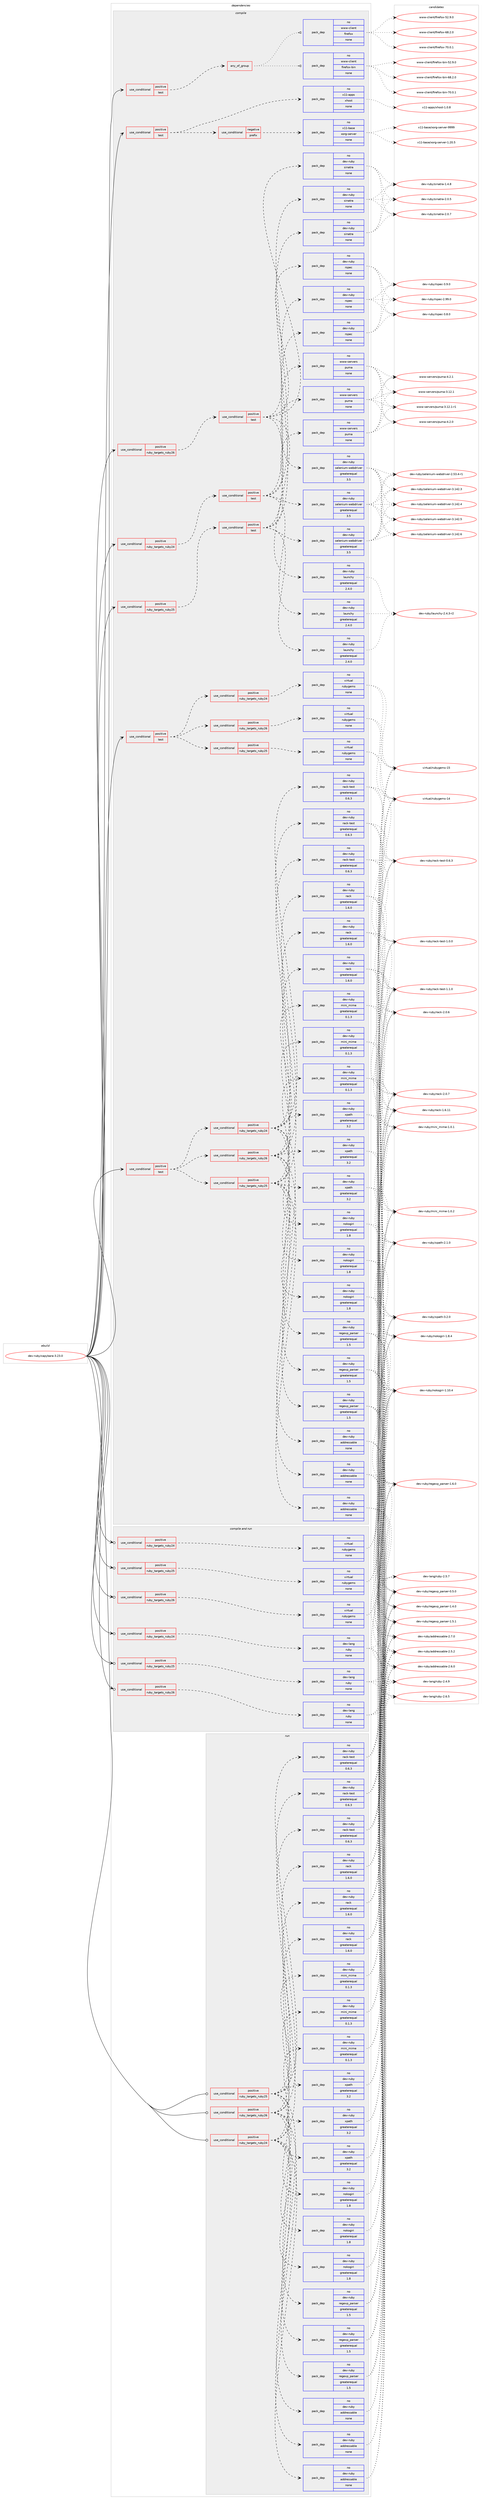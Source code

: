 digraph prolog {

# *************
# Graph options
# *************

newrank=true;
concentrate=true;
compound=true;
graph [rankdir=LR,fontname=Helvetica,fontsize=10,ranksep=1.5];#, ranksep=2.5, nodesep=0.2];
edge  [arrowhead=vee];
node  [fontname=Helvetica,fontsize=10];

# **********
# The ebuild
# **********

subgraph cluster_leftcol {
color=gray;
label=<<i>ebuild</i>>;
id [label="dev-ruby/capybara-3.23.0", color=red, width=4, href="../dev-ruby/capybara-3.23.0.svg"];
}

# ****************
# The dependencies
# ****************

subgraph cluster_midcol {
color=gray;
label=<<i>dependencies</i>>;
subgraph cluster_compile {
fillcolor="#eeeeee";
style=filled;
label=<<i>compile</i>>;
subgraph cond159858 {
dependency680334 [label=<<TABLE BORDER="0" CELLBORDER="1" CELLSPACING="0" CELLPADDING="4"><TR><TD ROWSPAN="3" CELLPADDING="10">use_conditional</TD></TR><TR><TD>positive</TD></TR><TR><TD>ruby_targets_ruby24</TD></TR></TABLE>>, shape=none, color=red];
subgraph cond159859 {
dependency680335 [label=<<TABLE BORDER="0" CELLBORDER="1" CELLSPACING="0" CELLPADDING="4"><TR><TD ROWSPAN="3" CELLPADDING="10">use_conditional</TD></TR><TR><TD>positive</TD></TR><TR><TD>test</TD></TR></TABLE>>, shape=none, color=red];
subgraph pack508517 {
dependency680336 [label=<<TABLE BORDER="0" CELLBORDER="1" CELLSPACING="0" CELLPADDING="4" WIDTH="220"><TR><TD ROWSPAN="6" CELLPADDING="30">pack_dep</TD></TR><TR><TD WIDTH="110">no</TD></TR><TR><TD>dev-ruby</TD></TR><TR><TD>rspec</TD></TR><TR><TD>none</TD></TR><TR><TD></TD></TR></TABLE>>, shape=none, color=blue];
}
dependency680335:e -> dependency680336:w [weight=20,style="dashed",arrowhead="vee"];
subgraph pack508518 {
dependency680337 [label=<<TABLE BORDER="0" CELLBORDER="1" CELLSPACING="0" CELLPADDING="4" WIDTH="220"><TR><TD ROWSPAN="6" CELLPADDING="30">pack_dep</TD></TR><TR><TD WIDTH="110">no</TD></TR><TR><TD>dev-ruby</TD></TR><TR><TD>launchy</TD></TR><TR><TD>greaterequal</TD></TR><TR><TD>2.4.0</TD></TR></TABLE>>, shape=none, color=blue];
}
dependency680335:e -> dependency680337:w [weight=20,style="dashed",arrowhead="vee"];
subgraph pack508519 {
dependency680338 [label=<<TABLE BORDER="0" CELLBORDER="1" CELLSPACING="0" CELLPADDING="4" WIDTH="220"><TR><TD ROWSPAN="6" CELLPADDING="30">pack_dep</TD></TR><TR><TD WIDTH="110">no</TD></TR><TR><TD>dev-ruby</TD></TR><TR><TD>selenium-webdriver</TD></TR><TR><TD>greaterequal</TD></TR><TR><TD>3.5</TD></TR></TABLE>>, shape=none, color=blue];
}
dependency680335:e -> dependency680338:w [weight=20,style="dashed",arrowhead="vee"];
subgraph pack508520 {
dependency680339 [label=<<TABLE BORDER="0" CELLBORDER="1" CELLSPACING="0" CELLPADDING="4" WIDTH="220"><TR><TD ROWSPAN="6" CELLPADDING="30">pack_dep</TD></TR><TR><TD WIDTH="110">no</TD></TR><TR><TD>dev-ruby</TD></TR><TR><TD>sinatra</TD></TR><TR><TD>none</TD></TR><TR><TD></TD></TR></TABLE>>, shape=none, color=blue];
}
dependency680335:e -> dependency680339:w [weight=20,style="dashed",arrowhead="vee"];
subgraph pack508521 {
dependency680340 [label=<<TABLE BORDER="0" CELLBORDER="1" CELLSPACING="0" CELLPADDING="4" WIDTH="220"><TR><TD ROWSPAN="6" CELLPADDING="30">pack_dep</TD></TR><TR><TD WIDTH="110">no</TD></TR><TR><TD>www-servers</TD></TR><TR><TD>puma</TD></TR><TR><TD>none</TD></TR><TR><TD></TD></TR></TABLE>>, shape=none, color=blue];
}
dependency680335:e -> dependency680340:w [weight=20,style="dashed",arrowhead="vee"];
}
dependency680334:e -> dependency680335:w [weight=20,style="dashed",arrowhead="vee"];
}
id:e -> dependency680334:w [weight=20,style="solid",arrowhead="vee"];
subgraph cond159860 {
dependency680341 [label=<<TABLE BORDER="0" CELLBORDER="1" CELLSPACING="0" CELLPADDING="4"><TR><TD ROWSPAN="3" CELLPADDING="10">use_conditional</TD></TR><TR><TD>positive</TD></TR><TR><TD>ruby_targets_ruby25</TD></TR></TABLE>>, shape=none, color=red];
subgraph cond159861 {
dependency680342 [label=<<TABLE BORDER="0" CELLBORDER="1" CELLSPACING="0" CELLPADDING="4"><TR><TD ROWSPAN="3" CELLPADDING="10">use_conditional</TD></TR><TR><TD>positive</TD></TR><TR><TD>test</TD></TR></TABLE>>, shape=none, color=red];
subgraph pack508522 {
dependency680343 [label=<<TABLE BORDER="0" CELLBORDER="1" CELLSPACING="0" CELLPADDING="4" WIDTH="220"><TR><TD ROWSPAN="6" CELLPADDING="30">pack_dep</TD></TR><TR><TD WIDTH="110">no</TD></TR><TR><TD>dev-ruby</TD></TR><TR><TD>rspec</TD></TR><TR><TD>none</TD></TR><TR><TD></TD></TR></TABLE>>, shape=none, color=blue];
}
dependency680342:e -> dependency680343:w [weight=20,style="dashed",arrowhead="vee"];
subgraph pack508523 {
dependency680344 [label=<<TABLE BORDER="0" CELLBORDER="1" CELLSPACING="0" CELLPADDING="4" WIDTH="220"><TR><TD ROWSPAN="6" CELLPADDING="30">pack_dep</TD></TR><TR><TD WIDTH="110">no</TD></TR><TR><TD>dev-ruby</TD></TR><TR><TD>launchy</TD></TR><TR><TD>greaterequal</TD></TR><TR><TD>2.4.0</TD></TR></TABLE>>, shape=none, color=blue];
}
dependency680342:e -> dependency680344:w [weight=20,style="dashed",arrowhead="vee"];
subgraph pack508524 {
dependency680345 [label=<<TABLE BORDER="0" CELLBORDER="1" CELLSPACING="0" CELLPADDING="4" WIDTH="220"><TR><TD ROWSPAN="6" CELLPADDING="30">pack_dep</TD></TR><TR><TD WIDTH="110">no</TD></TR><TR><TD>dev-ruby</TD></TR><TR><TD>selenium-webdriver</TD></TR><TR><TD>greaterequal</TD></TR><TR><TD>3.5</TD></TR></TABLE>>, shape=none, color=blue];
}
dependency680342:e -> dependency680345:w [weight=20,style="dashed",arrowhead="vee"];
subgraph pack508525 {
dependency680346 [label=<<TABLE BORDER="0" CELLBORDER="1" CELLSPACING="0" CELLPADDING="4" WIDTH="220"><TR><TD ROWSPAN="6" CELLPADDING="30">pack_dep</TD></TR><TR><TD WIDTH="110">no</TD></TR><TR><TD>dev-ruby</TD></TR><TR><TD>sinatra</TD></TR><TR><TD>none</TD></TR><TR><TD></TD></TR></TABLE>>, shape=none, color=blue];
}
dependency680342:e -> dependency680346:w [weight=20,style="dashed",arrowhead="vee"];
subgraph pack508526 {
dependency680347 [label=<<TABLE BORDER="0" CELLBORDER="1" CELLSPACING="0" CELLPADDING="4" WIDTH="220"><TR><TD ROWSPAN="6" CELLPADDING="30">pack_dep</TD></TR><TR><TD WIDTH="110">no</TD></TR><TR><TD>www-servers</TD></TR><TR><TD>puma</TD></TR><TR><TD>none</TD></TR><TR><TD></TD></TR></TABLE>>, shape=none, color=blue];
}
dependency680342:e -> dependency680347:w [weight=20,style="dashed",arrowhead="vee"];
}
dependency680341:e -> dependency680342:w [weight=20,style="dashed",arrowhead="vee"];
}
id:e -> dependency680341:w [weight=20,style="solid",arrowhead="vee"];
subgraph cond159862 {
dependency680348 [label=<<TABLE BORDER="0" CELLBORDER="1" CELLSPACING="0" CELLPADDING="4"><TR><TD ROWSPAN="3" CELLPADDING="10">use_conditional</TD></TR><TR><TD>positive</TD></TR><TR><TD>ruby_targets_ruby26</TD></TR></TABLE>>, shape=none, color=red];
subgraph cond159863 {
dependency680349 [label=<<TABLE BORDER="0" CELLBORDER="1" CELLSPACING="0" CELLPADDING="4"><TR><TD ROWSPAN="3" CELLPADDING="10">use_conditional</TD></TR><TR><TD>positive</TD></TR><TR><TD>test</TD></TR></TABLE>>, shape=none, color=red];
subgraph pack508527 {
dependency680350 [label=<<TABLE BORDER="0" CELLBORDER="1" CELLSPACING="0" CELLPADDING="4" WIDTH="220"><TR><TD ROWSPAN="6" CELLPADDING="30">pack_dep</TD></TR><TR><TD WIDTH="110">no</TD></TR><TR><TD>dev-ruby</TD></TR><TR><TD>rspec</TD></TR><TR><TD>none</TD></TR><TR><TD></TD></TR></TABLE>>, shape=none, color=blue];
}
dependency680349:e -> dependency680350:w [weight=20,style="dashed",arrowhead="vee"];
subgraph pack508528 {
dependency680351 [label=<<TABLE BORDER="0" CELLBORDER="1" CELLSPACING="0" CELLPADDING="4" WIDTH="220"><TR><TD ROWSPAN="6" CELLPADDING="30">pack_dep</TD></TR><TR><TD WIDTH="110">no</TD></TR><TR><TD>dev-ruby</TD></TR><TR><TD>launchy</TD></TR><TR><TD>greaterequal</TD></TR><TR><TD>2.4.0</TD></TR></TABLE>>, shape=none, color=blue];
}
dependency680349:e -> dependency680351:w [weight=20,style="dashed",arrowhead="vee"];
subgraph pack508529 {
dependency680352 [label=<<TABLE BORDER="0" CELLBORDER="1" CELLSPACING="0" CELLPADDING="4" WIDTH="220"><TR><TD ROWSPAN="6" CELLPADDING="30">pack_dep</TD></TR><TR><TD WIDTH="110">no</TD></TR><TR><TD>dev-ruby</TD></TR><TR><TD>selenium-webdriver</TD></TR><TR><TD>greaterequal</TD></TR><TR><TD>3.5</TD></TR></TABLE>>, shape=none, color=blue];
}
dependency680349:e -> dependency680352:w [weight=20,style="dashed",arrowhead="vee"];
subgraph pack508530 {
dependency680353 [label=<<TABLE BORDER="0" CELLBORDER="1" CELLSPACING="0" CELLPADDING="4" WIDTH="220"><TR><TD ROWSPAN="6" CELLPADDING="30">pack_dep</TD></TR><TR><TD WIDTH="110">no</TD></TR><TR><TD>dev-ruby</TD></TR><TR><TD>sinatra</TD></TR><TR><TD>none</TD></TR><TR><TD></TD></TR></TABLE>>, shape=none, color=blue];
}
dependency680349:e -> dependency680353:w [weight=20,style="dashed",arrowhead="vee"];
subgraph pack508531 {
dependency680354 [label=<<TABLE BORDER="0" CELLBORDER="1" CELLSPACING="0" CELLPADDING="4" WIDTH="220"><TR><TD ROWSPAN="6" CELLPADDING="30">pack_dep</TD></TR><TR><TD WIDTH="110">no</TD></TR><TR><TD>www-servers</TD></TR><TR><TD>puma</TD></TR><TR><TD>none</TD></TR><TR><TD></TD></TR></TABLE>>, shape=none, color=blue];
}
dependency680349:e -> dependency680354:w [weight=20,style="dashed",arrowhead="vee"];
}
dependency680348:e -> dependency680349:w [weight=20,style="dashed",arrowhead="vee"];
}
id:e -> dependency680348:w [weight=20,style="solid",arrowhead="vee"];
subgraph cond159864 {
dependency680355 [label=<<TABLE BORDER="0" CELLBORDER="1" CELLSPACING="0" CELLPADDING="4"><TR><TD ROWSPAN="3" CELLPADDING="10">use_conditional</TD></TR><TR><TD>positive</TD></TR><TR><TD>test</TD></TR></TABLE>>, shape=none, color=red];
subgraph any11581 {
dependency680356 [label=<<TABLE BORDER="0" CELLBORDER="1" CELLSPACING="0" CELLPADDING="4"><TR><TD CELLPADDING="10">any_of_group</TD></TR></TABLE>>, shape=none, color=red];subgraph pack508532 {
dependency680357 [label=<<TABLE BORDER="0" CELLBORDER="1" CELLSPACING="0" CELLPADDING="4" WIDTH="220"><TR><TD ROWSPAN="6" CELLPADDING="30">pack_dep</TD></TR><TR><TD WIDTH="110">no</TD></TR><TR><TD>www-client</TD></TR><TR><TD>firefox</TD></TR><TR><TD>none</TD></TR><TR><TD></TD></TR></TABLE>>, shape=none, color=blue];
}
dependency680356:e -> dependency680357:w [weight=20,style="dotted",arrowhead="oinv"];
subgraph pack508533 {
dependency680358 [label=<<TABLE BORDER="0" CELLBORDER="1" CELLSPACING="0" CELLPADDING="4" WIDTH="220"><TR><TD ROWSPAN="6" CELLPADDING="30">pack_dep</TD></TR><TR><TD WIDTH="110">no</TD></TR><TR><TD>www-client</TD></TR><TR><TD>firefox-bin</TD></TR><TR><TD>none</TD></TR><TR><TD></TD></TR></TABLE>>, shape=none, color=blue];
}
dependency680356:e -> dependency680358:w [weight=20,style="dotted",arrowhead="oinv"];
}
dependency680355:e -> dependency680356:w [weight=20,style="dashed",arrowhead="vee"];
}
id:e -> dependency680355:w [weight=20,style="solid",arrowhead="vee"];
subgraph cond159865 {
dependency680359 [label=<<TABLE BORDER="0" CELLBORDER="1" CELLSPACING="0" CELLPADDING="4"><TR><TD ROWSPAN="3" CELLPADDING="10">use_conditional</TD></TR><TR><TD>positive</TD></TR><TR><TD>test</TD></TR></TABLE>>, shape=none, color=red];
subgraph cond159866 {
dependency680360 [label=<<TABLE BORDER="0" CELLBORDER="1" CELLSPACING="0" CELLPADDING="4"><TR><TD ROWSPAN="3" CELLPADDING="10">use_conditional</TD></TR><TR><TD>negative</TD></TR><TR><TD>prefix</TD></TR></TABLE>>, shape=none, color=red];
subgraph pack508534 {
dependency680361 [label=<<TABLE BORDER="0" CELLBORDER="1" CELLSPACING="0" CELLPADDING="4" WIDTH="220"><TR><TD ROWSPAN="6" CELLPADDING="30">pack_dep</TD></TR><TR><TD WIDTH="110">no</TD></TR><TR><TD>x11-base</TD></TR><TR><TD>xorg-server</TD></TR><TR><TD>none</TD></TR><TR><TD></TD></TR></TABLE>>, shape=none, color=blue];
}
dependency680360:e -> dependency680361:w [weight=20,style="dashed",arrowhead="vee"];
}
dependency680359:e -> dependency680360:w [weight=20,style="dashed",arrowhead="vee"];
subgraph pack508535 {
dependency680362 [label=<<TABLE BORDER="0" CELLBORDER="1" CELLSPACING="0" CELLPADDING="4" WIDTH="220"><TR><TD ROWSPAN="6" CELLPADDING="30">pack_dep</TD></TR><TR><TD WIDTH="110">no</TD></TR><TR><TD>x11-apps</TD></TR><TR><TD>xhost</TD></TR><TR><TD>none</TD></TR><TR><TD></TD></TR></TABLE>>, shape=none, color=blue];
}
dependency680359:e -> dependency680362:w [weight=20,style="dashed",arrowhead="vee"];
}
id:e -> dependency680359:w [weight=20,style="solid",arrowhead="vee"];
subgraph cond159867 {
dependency680363 [label=<<TABLE BORDER="0" CELLBORDER="1" CELLSPACING="0" CELLPADDING="4"><TR><TD ROWSPAN="3" CELLPADDING="10">use_conditional</TD></TR><TR><TD>positive</TD></TR><TR><TD>test</TD></TR></TABLE>>, shape=none, color=red];
subgraph cond159868 {
dependency680364 [label=<<TABLE BORDER="0" CELLBORDER="1" CELLSPACING="0" CELLPADDING="4"><TR><TD ROWSPAN="3" CELLPADDING="10">use_conditional</TD></TR><TR><TD>positive</TD></TR><TR><TD>ruby_targets_ruby24</TD></TR></TABLE>>, shape=none, color=red];
subgraph pack508536 {
dependency680365 [label=<<TABLE BORDER="0" CELLBORDER="1" CELLSPACING="0" CELLPADDING="4" WIDTH="220"><TR><TD ROWSPAN="6" CELLPADDING="30">pack_dep</TD></TR><TR><TD WIDTH="110">no</TD></TR><TR><TD>dev-ruby</TD></TR><TR><TD>addressable</TD></TR><TR><TD>none</TD></TR><TR><TD></TD></TR></TABLE>>, shape=none, color=blue];
}
dependency680364:e -> dependency680365:w [weight=20,style="dashed",arrowhead="vee"];
subgraph pack508537 {
dependency680366 [label=<<TABLE BORDER="0" CELLBORDER="1" CELLSPACING="0" CELLPADDING="4" WIDTH="220"><TR><TD ROWSPAN="6" CELLPADDING="30">pack_dep</TD></TR><TR><TD WIDTH="110">no</TD></TR><TR><TD>dev-ruby</TD></TR><TR><TD>mini_mime</TD></TR><TR><TD>greaterequal</TD></TR><TR><TD>0.1.3</TD></TR></TABLE>>, shape=none, color=blue];
}
dependency680364:e -> dependency680366:w [weight=20,style="dashed",arrowhead="vee"];
subgraph pack508538 {
dependency680367 [label=<<TABLE BORDER="0" CELLBORDER="1" CELLSPACING="0" CELLPADDING="4" WIDTH="220"><TR><TD ROWSPAN="6" CELLPADDING="30">pack_dep</TD></TR><TR><TD WIDTH="110">no</TD></TR><TR><TD>dev-ruby</TD></TR><TR><TD>nokogiri</TD></TR><TR><TD>greaterequal</TD></TR><TR><TD>1.8</TD></TR></TABLE>>, shape=none, color=blue];
}
dependency680364:e -> dependency680367:w [weight=20,style="dashed",arrowhead="vee"];
subgraph pack508539 {
dependency680368 [label=<<TABLE BORDER="0" CELLBORDER="1" CELLSPACING="0" CELLPADDING="4" WIDTH="220"><TR><TD ROWSPAN="6" CELLPADDING="30">pack_dep</TD></TR><TR><TD WIDTH="110">no</TD></TR><TR><TD>dev-ruby</TD></TR><TR><TD>rack</TD></TR><TR><TD>greaterequal</TD></TR><TR><TD>1.6.0</TD></TR></TABLE>>, shape=none, color=blue];
}
dependency680364:e -> dependency680368:w [weight=20,style="dashed",arrowhead="vee"];
subgraph pack508540 {
dependency680369 [label=<<TABLE BORDER="0" CELLBORDER="1" CELLSPACING="0" CELLPADDING="4" WIDTH="220"><TR><TD ROWSPAN="6" CELLPADDING="30">pack_dep</TD></TR><TR><TD WIDTH="110">no</TD></TR><TR><TD>dev-ruby</TD></TR><TR><TD>rack-test</TD></TR><TR><TD>greaterequal</TD></TR><TR><TD>0.6.3</TD></TR></TABLE>>, shape=none, color=blue];
}
dependency680364:e -> dependency680369:w [weight=20,style="dashed",arrowhead="vee"];
subgraph pack508541 {
dependency680370 [label=<<TABLE BORDER="0" CELLBORDER="1" CELLSPACING="0" CELLPADDING="4" WIDTH="220"><TR><TD ROWSPAN="6" CELLPADDING="30">pack_dep</TD></TR><TR><TD WIDTH="110">no</TD></TR><TR><TD>dev-ruby</TD></TR><TR><TD>regexp_parser</TD></TR><TR><TD>greaterequal</TD></TR><TR><TD>1.5</TD></TR></TABLE>>, shape=none, color=blue];
}
dependency680364:e -> dependency680370:w [weight=20,style="dashed",arrowhead="vee"];
subgraph pack508542 {
dependency680371 [label=<<TABLE BORDER="0" CELLBORDER="1" CELLSPACING="0" CELLPADDING="4" WIDTH="220"><TR><TD ROWSPAN="6" CELLPADDING="30">pack_dep</TD></TR><TR><TD WIDTH="110">no</TD></TR><TR><TD>dev-ruby</TD></TR><TR><TD>xpath</TD></TR><TR><TD>greaterequal</TD></TR><TR><TD>3.2</TD></TR></TABLE>>, shape=none, color=blue];
}
dependency680364:e -> dependency680371:w [weight=20,style="dashed",arrowhead="vee"];
}
dependency680363:e -> dependency680364:w [weight=20,style="dashed",arrowhead="vee"];
subgraph cond159869 {
dependency680372 [label=<<TABLE BORDER="0" CELLBORDER="1" CELLSPACING="0" CELLPADDING="4"><TR><TD ROWSPAN="3" CELLPADDING="10">use_conditional</TD></TR><TR><TD>positive</TD></TR><TR><TD>ruby_targets_ruby25</TD></TR></TABLE>>, shape=none, color=red];
subgraph pack508543 {
dependency680373 [label=<<TABLE BORDER="0" CELLBORDER="1" CELLSPACING="0" CELLPADDING="4" WIDTH="220"><TR><TD ROWSPAN="6" CELLPADDING="30">pack_dep</TD></TR><TR><TD WIDTH="110">no</TD></TR><TR><TD>dev-ruby</TD></TR><TR><TD>addressable</TD></TR><TR><TD>none</TD></TR><TR><TD></TD></TR></TABLE>>, shape=none, color=blue];
}
dependency680372:e -> dependency680373:w [weight=20,style="dashed",arrowhead="vee"];
subgraph pack508544 {
dependency680374 [label=<<TABLE BORDER="0" CELLBORDER="1" CELLSPACING="0" CELLPADDING="4" WIDTH="220"><TR><TD ROWSPAN="6" CELLPADDING="30">pack_dep</TD></TR><TR><TD WIDTH="110">no</TD></TR><TR><TD>dev-ruby</TD></TR><TR><TD>mini_mime</TD></TR><TR><TD>greaterequal</TD></TR><TR><TD>0.1.3</TD></TR></TABLE>>, shape=none, color=blue];
}
dependency680372:e -> dependency680374:w [weight=20,style="dashed",arrowhead="vee"];
subgraph pack508545 {
dependency680375 [label=<<TABLE BORDER="0" CELLBORDER="1" CELLSPACING="0" CELLPADDING="4" WIDTH="220"><TR><TD ROWSPAN="6" CELLPADDING="30">pack_dep</TD></TR><TR><TD WIDTH="110">no</TD></TR><TR><TD>dev-ruby</TD></TR><TR><TD>nokogiri</TD></TR><TR><TD>greaterequal</TD></TR><TR><TD>1.8</TD></TR></TABLE>>, shape=none, color=blue];
}
dependency680372:e -> dependency680375:w [weight=20,style="dashed",arrowhead="vee"];
subgraph pack508546 {
dependency680376 [label=<<TABLE BORDER="0" CELLBORDER="1" CELLSPACING="0" CELLPADDING="4" WIDTH="220"><TR><TD ROWSPAN="6" CELLPADDING="30">pack_dep</TD></TR><TR><TD WIDTH="110">no</TD></TR><TR><TD>dev-ruby</TD></TR><TR><TD>rack</TD></TR><TR><TD>greaterequal</TD></TR><TR><TD>1.6.0</TD></TR></TABLE>>, shape=none, color=blue];
}
dependency680372:e -> dependency680376:w [weight=20,style="dashed",arrowhead="vee"];
subgraph pack508547 {
dependency680377 [label=<<TABLE BORDER="0" CELLBORDER="1" CELLSPACING="0" CELLPADDING="4" WIDTH="220"><TR><TD ROWSPAN="6" CELLPADDING="30">pack_dep</TD></TR><TR><TD WIDTH="110">no</TD></TR><TR><TD>dev-ruby</TD></TR><TR><TD>rack-test</TD></TR><TR><TD>greaterequal</TD></TR><TR><TD>0.6.3</TD></TR></TABLE>>, shape=none, color=blue];
}
dependency680372:e -> dependency680377:w [weight=20,style="dashed",arrowhead="vee"];
subgraph pack508548 {
dependency680378 [label=<<TABLE BORDER="0" CELLBORDER="1" CELLSPACING="0" CELLPADDING="4" WIDTH="220"><TR><TD ROWSPAN="6" CELLPADDING="30">pack_dep</TD></TR><TR><TD WIDTH="110">no</TD></TR><TR><TD>dev-ruby</TD></TR><TR><TD>regexp_parser</TD></TR><TR><TD>greaterequal</TD></TR><TR><TD>1.5</TD></TR></TABLE>>, shape=none, color=blue];
}
dependency680372:e -> dependency680378:w [weight=20,style="dashed",arrowhead="vee"];
subgraph pack508549 {
dependency680379 [label=<<TABLE BORDER="0" CELLBORDER="1" CELLSPACING="0" CELLPADDING="4" WIDTH="220"><TR><TD ROWSPAN="6" CELLPADDING="30">pack_dep</TD></TR><TR><TD WIDTH="110">no</TD></TR><TR><TD>dev-ruby</TD></TR><TR><TD>xpath</TD></TR><TR><TD>greaterequal</TD></TR><TR><TD>3.2</TD></TR></TABLE>>, shape=none, color=blue];
}
dependency680372:e -> dependency680379:w [weight=20,style="dashed",arrowhead="vee"];
}
dependency680363:e -> dependency680372:w [weight=20,style="dashed",arrowhead="vee"];
subgraph cond159870 {
dependency680380 [label=<<TABLE BORDER="0" CELLBORDER="1" CELLSPACING="0" CELLPADDING="4"><TR><TD ROWSPAN="3" CELLPADDING="10">use_conditional</TD></TR><TR><TD>positive</TD></TR><TR><TD>ruby_targets_ruby26</TD></TR></TABLE>>, shape=none, color=red];
subgraph pack508550 {
dependency680381 [label=<<TABLE BORDER="0" CELLBORDER="1" CELLSPACING="0" CELLPADDING="4" WIDTH="220"><TR><TD ROWSPAN="6" CELLPADDING="30">pack_dep</TD></TR><TR><TD WIDTH="110">no</TD></TR><TR><TD>dev-ruby</TD></TR><TR><TD>addressable</TD></TR><TR><TD>none</TD></TR><TR><TD></TD></TR></TABLE>>, shape=none, color=blue];
}
dependency680380:e -> dependency680381:w [weight=20,style="dashed",arrowhead="vee"];
subgraph pack508551 {
dependency680382 [label=<<TABLE BORDER="0" CELLBORDER="1" CELLSPACING="0" CELLPADDING="4" WIDTH="220"><TR><TD ROWSPAN="6" CELLPADDING="30">pack_dep</TD></TR><TR><TD WIDTH="110">no</TD></TR><TR><TD>dev-ruby</TD></TR><TR><TD>mini_mime</TD></TR><TR><TD>greaterequal</TD></TR><TR><TD>0.1.3</TD></TR></TABLE>>, shape=none, color=blue];
}
dependency680380:e -> dependency680382:w [weight=20,style="dashed",arrowhead="vee"];
subgraph pack508552 {
dependency680383 [label=<<TABLE BORDER="0" CELLBORDER="1" CELLSPACING="0" CELLPADDING="4" WIDTH="220"><TR><TD ROWSPAN="6" CELLPADDING="30">pack_dep</TD></TR><TR><TD WIDTH="110">no</TD></TR><TR><TD>dev-ruby</TD></TR><TR><TD>nokogiri</TD></TR><TR><TD>greaterequal</TD></TR><TR><TD>1.8</TD></TR></TABLE>>, shape=none, color=blue];
}
dependency680380:e -> dependency680383:w [weight=20,style="dashed",arrowhead="vee"];
subgraph pack508553 {
dependency680384 [label=<<TABLE BORDER="0" CELLBORDER="1" CELLSPACING="0" CELLPADDING="4" WIDTH="220"><TR><TD ROWSPAN="6" CELLPADDING="30">pack_dep</TD></TR><TR><TD WIDTH="110">no</TD></TR><TR><TD>dev-ruby</TD></TR><TR><TD>rack</TD></TR><TR><TD>greaterequal</TD></TR><TR><TD>1.6.0</TD></TR></TABLE>>, shape=none, color=blue];
}
dependency680380:e -> dependency680384:w [weight=20,style="dashed",arrowhead="vee"];
subgraph pack508554 {
dependency680385 [label=<<TABLE BORDER="0" CELLBORDER="1" CELLSPACING="0" CELLPADDING="4" WIDTH="220"><TR><TD ROWSPAN="6" CELLPADDING="30">pack_dep</TD></TR><TR><TD WIDTH="110">no</TD></TR><TR><TD>dev-ruby</TD></TR><TR><TD>rack-test</TD></TR><TR><TD>greaterequal</TD></TR><TR><TD>0.6.3</TD></TR></TABLE>>, shape=none, color=blue];
}
dependency680380:e -> dependency680385:w [weight=20,style="dashed",arrowhead="vee"];
subgraph pack508555 {
dependency680386 [label=<<TABLE BORDER="0" CELLBORDER="1" CELLSPACING="0" CELLPADDING="4" WIDTH="220"><TR><TD ROWSPAN="6" CELLPADDING="30">pack_dep</TD></TR><TR><TD WIDTH="110">no</TD></TR><TR><TD>dev-ruby</TD></TR><TR><TD>regexp_parser</TD></TR><TR><TD>greaterequal</TD></TR><TR><TD>1.5</TD></TR></TABLE>>, shape=none, color=blue];
}
dependency680380:e -> dependency680386:w [weight=20,style="dashed",arrowhead="vee"];
subgraph pack508556 {
dependency680387 [label=<<TABLE BORDER="0" CELLBORDER="1" CELLSPACING="0" CELLPADDING="4" WIDTH="220"><TR><TD ROWSPAN="6" CELLPADDING="30">pack_dep</TD></TR><TR><TD WIDTH="110">no</TD></TR><TR><TD>dev-ruby</TD></TR><TR><TD>xpath</TD></TR><TR><TD>greaterequal</TD></TR><TR><TD>3.2</TD></TR></TABLE>>, shape=none, color=blue];
}
dependency680380:e -> dependency680387:w [weight=20,style="dashed",arrowhead="vee"];
}
dependency680363:e -> dependency680380:w [weight=20,style="dashed",arrowhead="vee"];
}
id:e -> dependency680363:w [weight=20,style="solid",arrowhead="vee"];
subgraph cond159871 {
dependency680388 [label=<<TABLE BORDER="0" CELLBORDER="1" CELLSPACING="0" CELLPADDING="4"><TR><TD ROWSPAN="3" CELLPADDING="10">use_conditional</TD></TR><TR><TD>positive</TD></TR><TR><TD>test</TD></TR></TABLE>>, shape=none, color=red];
subgraph cond159872 {
dependency680389 [label=<<TABLE BORDER="0" CELLBORDER="1" CELLSPACING="0" CELLPADDING="4"><TR><TD ROWSPAN="3" CELLPADDING="10">use_conditional</TD></TR><TR><TD>positive</TD></TR><TR><TD>ruby_targets_ruby24</TD></TR></TABLE>>, shape=none, color=red];
subgraph pack508557 {
dependency680390 [label=<<TABLE BORDER="0" CELLBORDER="1" CELLSPACING="0" CELLPADDING="4" WIDTH="220"><TR><TD ROWSPAN="6" CELLPADDING="30">pack_dep</TD></TR><TR><TD WIDTH="110">no</TD></TR><TR><TD>virtual</TD></TR><TR><TD>rubygems</TD></TR><TR><TD>none</TD></TR><TR><TD></TD></TR></TABLE>>, shape=none, color=blue];
}
dependency680389:e -> dependency680390:w [weight=20,style="dashed",arrowhead="vee"];
}
dependency680388:e -> dependency680389:w [weight=20,style="dashed",arrowhead="vee"];
subgraph cond159873 {
dependency680391 [label=<<TABLE BORDER="0" CELLBORDER="1" CELLSPACING="0" CELLPADDING="4"><TR><TD ROWSPAN="3" CELLPADDING="10">use_conditional</TD></TR><TR><TD>positive</TD></TR><TR><TD>ruby_targets_ruby25</TD></TR></TABLE>>, shape=none, color=red];
subgraph pack508558 {
dependency680392 [label=<<TABLE BORDER="0" CELLBORDER="1" CELLSPACING="0" CELLPADDING="4" WIDTH="220"><TR><TD ROWSPAN="6" CELLPADDING="30">pack_dep</TD></TR><TR><TD WIDTH="110">no</TD></TR><TR><TD>virtual</TD></TR><TR><TD>rubygems</TD></TR><TR><TD>none</TD></TR><TR><TD></TD></TR></TABLE>>, shape=none, color=blue];
}
dependency680391:e -> dependency680392:w [weight=20,style="dashed",arrowhead="vee"];
}
dependency680388:e -> dependency680391:w [weight=20,style="dashed",arrowhead="vee"];
subgraph cond159874 {
dependency680393 [label=<<TABLE BORDER="0" CELLBORDER="1" CELLSPACING="0" CELLPADDING="4"><TR><TD ROWSPAN="3" CELLPADDING="10">use_conditional</TD></TR><TR><TD>positive</TD></TR><TR><TD>ruby_targets_ruby26</TD></TR></TABLE>>, shape=none, color=red];
subgraph pack508559 {
dependency680394 [label=<<TABLE BORDER="0" CELLBORDER="1" CELLSPACING="0" CELLPADDING="4" WIDTH="220"><TR><TD ROWSPAN="6" CELLPADDING="30">pack_dep</TD></TR><TR><TD WIDTH="110">no</TD></TR><TR><TD>virtual</TD></TR><TR><TD>rubygems</TD></TR><TR><TD>none</TD></TR><TR><TD></TD></TR></TABLE>>, shape=none, color=blue];
}
dependency680393:e -> dependency680394:w [weight=20,style="dashed",arrowhead="vee"];
}
dependency680388:e -> dependency680393:w [weight=20,style="dashed",arrowhead="vee"];
}
id:e -> dependency680388:w [weight=20,style="solid",arrowhead="vee"];
}
subgraph cluster_compileandrun {
fillcolor="#eeeeee";
style=filled;
label=<<i>compile and run</i>>;
subgraph cond159875 {
dependency680395 [label=<<TABLE BORDER="0" CELLBORDER="1" CELLSPACING="0" CELLPADDING="4"><TR><TD ROWSPAN="3" CELLPADDING="10">use_conditional</TD></TR><TR><TD>positive</TD></TR><TR><TD>ruby_targets_ruby24</TD></TR></TABLE>>, shape=none, color=red];
subgraph pack508560 {
dependency680396 [label=<<TABLE BORDER="0" CELLBORDER="1" CELLSPACING="0" CELLPADDING="4" WIDTH="220"><TR><TD ROWSPAN="6" CELLPADDING="30">pack_dep</TD></TR><TR><TD WIDTH="110">no</TD></TR><TR><TD>dev-lang</TD></TR><TR><TD>ruby</TD></TR><TR><TD>none</TD></TR><TR><TD></TD></TR></TABLE>>, shape=none, color=blue];
}
dependency680395:e -> dependency680396:w [weight=20,style="dashed",arrowhead="vee"];
}
id:e -> dependency680395:w [weight=20,style="solid",arrowhead="odotvee"];
subgraph cond159876 {
dependency680397 [label=<<TABLE BORDER="0" CELLBORDER="1" CELLSPACING="0" CELLPADDING="4"><TR><TD ROWSPAN="3" CELLPADDING="10">use_conditional</TD></TR><TR><TD>positive</TD></TR><TR><TD>ruby_targets_ruby24</TD></TR></TABLE>>, shape=none, color=red];
subgraph pack508561 {
dependency680398 [label=<<TABLE BORDER="0" CELLBORDER="1" CELLSPACING="0" CELLPADDING="4" WIDTH="220"><TR><TD ROWSPAN="6" CELLPADDING="30">pack_dep</TD></TR><TR><TD WIDTH="110">no</TD></TR><TR><TD>virtual</TD></TR><TR><TD>rubygems</TD></TR><TR><TD>none</TD></TR><TR><TD></TD></TR></TABLE>>, shape=none, color=blue];
}
dependency680397:e -> dependency680398:w [weight=20,style="dashed",arrowhead="vee"];
}
id:e -> dependency680397:w [weight=20,style="solid",arrowhead="odotvee"];
subgraph cond159877 {
dependency680399 [label=<<TABLE BORDER="0" CELLBORDER="1" CELLSPACING="0" CELLPADDING="4"><TR><TD ROWSPAN="3" CELLPADDING="10">use_conditional</TD></TR><TR><TD>positive</TD></TR><TR><TD>ruby_targets_ruby25</TD></TR></TABLE>>, shape=none, color=red];
subgraph pack508562 {
dependency680400 [label=<<TABLE BORDER="0" CELLBORDER="1" CELLSPACING="0" CELLPADDING="4" WIDTH="220"><TR><TD ROWSPAN="6" CELLPADDING="30">pack_dep</TD></TR><TR><TD WIDTH="110">no</TD></TR><TR><TD>dev-lang</TD></TR><TR><TD>ruby</TD></TR><TR><TD>none</TD></TR><TR><TD></TD></TR></TABLE>>, shape=none, color=blue];
}
dependency680399:e -> dependency680400:w [weight=20,style="dashed",arrowhead="vee"];
}
id:e -> dependency680399:w [weight=20,style="solid",arrowhead="odotvee"];
subgraph cond159878 {
dependency680401 [label=<<TABLE BORDER="0" CELLBORDER="1" CELLSPACING="0" CELLPADDING="4"><TR><TD ROWSPAN="3" CELLPADDING="10">use_conditional</TD></TR><TR><TD>positive</TD></TR><TR><TD>ruby_targets_ruby25</TD></TR></TABLE>>, shape=none, color=red];
subgraph pack508563 {
dependency680402 [label=<<TABLE BORDER="0" CELLBORDER="1" CELLSPACING="0" CELLPADDING="4" WIDTH="220"><TR><TD ROWSPAN="6" CELLPADDING="30">pack_dep</TD></TR><TR><TD WIDTH="110">no</TD></TR><TR><TD>virtual</TD></TR><TR><TD>rubygems</TD></TR><TR><TD>none</TD></TR><TR><TD></TD></TR></TABLE>>, shape=none, color=blue];
}
dependency680401:e -> dependency680402:w [weight=20,style="dashed",arrowhead="vee"];
}
id:e -> dependency680401:w [weight=20,style="solid",arrowhead="odotvee"];
subgraph cond159879 {
dependency680403 [label=<<TABLE BORDER="0" CELLBORDER="1" CELLSPACING="0" CELLPADDING="4"><TR><TD ROWSPAN="3" CELLPADDING="10">use_conditional</TD></TR><TR><TD>positive</TD></TR><TR><TD>ruby_targets_ruby26</TD></TR></TABLE>>, shape=none, color=red];
subgraph pack508564 {
dependency680404 [label=<<TABLE BORDER="0" CELLBORDER="1" CELLSPACING="0" CELLPADDING="4" WIDTH="220"><TR><TD ROWSPAN="6" CELLPADDING="30">pack_dep</TD></TR><TR><TD WIDTH="110">no</TD></TR><TR><TD>dev-lang</TD></TR><TR><TD>ruby</TD></TR><TR><TD>none</TD></TR><TR><TD></TD></TR></TABLE>>, shape=none, color=blue];
}
dependency680403:e -> dependency680404:w [weight=20,style="dashed",arrowhead="vee"];
}
id:e -> dependency680403:w [weight=20,style="solid",arrowhead="odotvee"];
subgraph cond159880 {
dependency680405 [label=<<TABLE BORDER="0" CELLBORDER="1" CELLSPACING="0" CELLPADDING="4"><TR><TD ROWSPAN="3" CELLPADDING="10">use_conditional</TD></TR><TR><TD>positive</TD></TR><TR><TD>ruby_targets_ruby26</TD></TR></TABLE>>, shape=none, color=red];
subgraph pack508565 {
dependency680406 [label=<<TABLE BORDER="0" CELLBORDER="1" CELLSPACING="0" CELLPADDING="4" WIDTH="220"><TR><TD ROWSPAN="6" CELLPADDING="30">pack_dep</TD></TR><TR><TD WIDTH="110">no</TD></TR><TR><TD>virtual</TD></TR><TR><TD>rubygems</TD></TR><TR><TD>none</TD></TR><TR><TD></TD></TR></TABLE>>, shape=none, color=blue];
}
dependency680405:e -> dependency680406:w [weight=20,style="dashed",arrowhead="vee"];
}
id:e -> dependency680405:w [weight=20,style="solid",arrowhead="odotvee"];
}
subgraph cluster_run {
fillcolor="#eeeeee";
style=filled;
label=<<i>run</i>>;
subgraph cond159881 {
dependency680407 [label=<<TABLE BORDER="0" CELLBORDER="1" CELLSPACING="0" CELLPADDING="4"><TR><TD ROWSPAN="3" CELLPADDING="10">use_conditional</TD></TR><TR><TD>positive</TD></TR><TR><TD>ruby_targets_ruby24</TD></TR></TABLE>>, shape=none, color=red];
subgraph pack508566 {
dependency680408 [label=<<TABLE BORDER="0" CELLBORDER="1" CELLSPACING="0" CELLPADDING="4" WIDTH="220"><TR><TD ROWSPAN="6" CELLPADDING="30">pack_dep</TD></TR><TR><TD WIDTH="110">no</TD></TR><TR><TD>dev-ruby</TD></TR><TR><TD>addressable</TD></TR><TR><TD>none</TD></TR><TR><TD></TD></TR></TABLE>>, shape=none, color=blue];
}
dependency680407:e -> dependency680408:w [weight=20,style="dashed",arrowhead="vee"];
subgraph pack508567 {
dependency680409 [label=<<TABLE BORDER="0" CELLBORDER="1" CELLSPACING="0" CELLPADDING="4" WIDTH="220"><TR><TD ROWSPAN="6" CELLPADDING="30">pack_dep</TD></TR><TR><TD WIDTH="110">no</TD></TR><TR><TD>dev-ruby</TD></TR><TR><TD>mini_mime</TD></TR><TR><TD>greaterequal</TD></TR><TR><TD>0.1.3</TD></TR></TABLE>>, shape=none, color=blue];
}
dependency680407:e -> dependency680409:w [weight=20,style="dashed",arrowhead="vee"];
subgraph pack508568 {
dependency680410 [label=<<TABLE BORDER="0" CELLBORDER="1" CELLSPACING="0" CELLPADDING="4" WIDTH="220"><TR><TD ROWSPAN="6" CELLPADDING="30">pack_dep</TD></TR><TR><TD WIDTH="110">no</TD></TR><TR><TD>dev-ruby</TD></TR><TR><TD>nokogiri</TD></TR><TR><TD>greaterequal</TD></TR><TR><TD>1.8</TD></TR></TABLE>>, shape=none, color=blue];
}
dependency680407:e -> dependency680410:w [weight=20,style="dashed",arrowhead="vee"];
subgraph pack508569 {
dependency680411 [label=<<TABLE BORDER="0" CELLBORDER="1" CELLSPACING="0" CELLPADDING="4" WIDTH="220"><TR><TD ROWSPAN="6" CELLPADDING="30">pack_dep</TD></TR><TR><TD WIDTH="110">no</TD></TR><TR><TD>dev-ruby</TD></TR><TR><TD>rack</TD></TR><TR><TD>greaterequal</TD></TR><TR><TD>1.6.0</TD></TR></TABLE>>, shape=none, color=blue];
}
dependency680407:e -> dependency680411:w [weight=20,style="dashed",arrowhead="vee"];
subgraph pack508570 {
dependency680412 [label=<<TABLE BORDER="0" CELLBORDER="1" CELLSPACING="0" CELLPADDING="4" WIDTH="220"><TR><TD ROWSPAN="6" CELLPADDING="30">pack_dep</TD></TR><TR><TD WIDTH="110">no</TD></TR><TR><TD>dev-ruby</TD></TR><TR><TD>rack-test</TD></TR><TR><TD>greaterequal</TD></TR><TR><TD>0.6.3</TD></TR></TABLE>>, shape=none, color=blue];
}
dependency680407:e -> dependency680412:w [weight=20,style="dashed",arrowhead="vee"];
subgraph pack508571 {
dependency680413 [label=<<TABLE BORDER="0" CELLBORDER="1" CELLSPACING="0" CELLPADDING="4" WIDTH="220"><TR><TD ROWSPAN="6" CELLPADDING="30">pack_dep</TD></TR><TR><TD WIDTH="110">no</TD></TR><TR><TD>dev-ruby</TD></TR><TR><TD>regexp_parser</TD></TR><TR><TD>greaterequal</TD></TR><TR><TD>1.5</TD></TR></TABLE>>, shape=none, color=blue];
}
dependency680407:e -> dependency680413:w [weight=20,style="dashed",arrowhead="vee"];
subgraph pack508572 {
dependency680414 [label=<<TABLE BORDER="0" CELLBORDER="1" CELLSPACING="0" CELLPADDING="4" WIDTH="220"><TR><TD ROWSPAN="6" CELLPADDING="30">pack_dep</TD></TR><TR><TD WIDTH="110">no</TD></TR><TR><TD>dev-ruby</TD></TR><TR><TD>xpath</TD></TR><TR><TD>greaterequal</TD></TR><TR><TD>3.2</TD></TR></TABLE>>, shape=none, color=blue];
}
dependency680407:e -> dependency680414:w [weight=20,style="dashed",arrowhead="vee"];
}
id:e -> dependency680407:w [weight=20,style="solid",arrowhead="odot"];
subgraph cond159882 {
dependency680415 [label=<<TABLE BORDER="0" CELLBORDER="1" CELLSPACING="0" CELLPADDING="4"><TR><TD ROWSPAN="3" CELLPADDING="10">use_conditional</TD></TR><TR><TD>positive</TD></TR><TR><TD>ruby_targets_ruby25</TD></TR></TABLE>>, shape=none, color=red];
subgraph pack508573 {
dependency680416 [label=<<TABLE BORDER="0" CELLBORDER="1" CELLSPACING="0" CELLPADDING="4" WIDTH="220"><TR><TD ROWSPAN="6" CELLPADDING="30">pack_dep</TD></TR><TR><TD WIDTH="110">no</TD></TR><TR><TD>dev-ruby</TD></TR><TR><TD>addressable</TD></TR><TR><TD>none</TD></TR><TR><TD></TD></TR></TABLE>>, shape=none, color=blue];
}
dependency680415:e -> dependency680416:w [weight=20,style="dashed",arrowhead="vee"];
subgraph pack508574 {
dependency680417 [label=<<TABLE BORDER="0" CELLBORDER="1" CELLSPACING="0" CELLPADDING="4" WIDTH="220"><TR><TD ROWSPAN="6" CELLPADDING="30">pack_dep</TD></TR><TR><TD WIDTH="110">no</TD></TR><TR><TD>dev-ruby</TD></TR><TR><TD>mini_mime</TD></TR><TR><TD>greaterequal</TD></TR><TR><TD>0.1.3</TD></TR></TABLE>>, shape=none, color=blue];
}
dependency680415:e -> dependency680417:w [weight=20,style="dashed",arrowhead="vee"];
subgraph pack508575 {
dependency680418 [label=<<TABLE BORDER="0" CELLBORDER="1" CELLSPACING="0" CELLPADDING="4" WIDTH="220"><TR><TD ROWSPAN="6" CELLPADDING="30">pack_dep</TD></TR><TR><TD WIDTH="110">no</TD></TR><TR><TD>dev-ruby</TD></TR><TR><TD>nokogiri</TD></TR><TR><TD>greaterequal</TD></TR><TR><TD>1.8</TD></TR></TABLE>>, shape=none, color=blue];
}
dependency680415:e -> dependency680418:w [weight=20,style="dashed",arrowhead="vee"];
subgraph pack508576 {
dependency680419 [label=<<TABLE BORDER="0" CELLBORDER="1" CELLSPACING="0" CELLPADDING="4" WIDTH="220"><TR><TD ROWSPAN="6" CELLPADDING="30">pack_dep</TD></TR><TR><TD WIDTH="110">no</TD></TR><TR><TD>dev-ruby</TD></TR><TR><TD>rack</TD></TR><TR><TD>greaterequal</TD></TR><TR><TD>1.6.0</TD></TR></TABLE>>, shape=none, color=blue];
}
dependency680415:e -> dependency680419:w [weight=20,style="dashed",arrowhead="vee"];
subgraph pack508577 {
dependency680420 [label=<<TABLE BORDER="0" CELLBORDER="1" CELLSPACING="0" CELLPADDING="4" WIDTH="220"><TR><TD ROWSPAN="6" CELLPADDING="30">pack_dep</TD></TR><TR><TD WIDTH="110">no</TD></TR><TR><TD>dev-ruby</TD></TR><TR><TD>rack-test</TD></TR><TR><TD>greaterequal</TD></TR><TR><TD>0.6.3</TD></TR></TABLE>>, shape=none, color=blue];
}
dependency680415:e -> dependency680420:w [weight=20,style="dashed",arrowhead="vee"];
subgraph pack508578 {
dependency680421 [label=<<TABLE BORDER="0" CELLBORDER="1" CELLSPACING="0" CELLPADDING="4" WIDTH="220"><TR><TD ROWSPAN="6" CELLPADDING="30">pack_dep</TD></TR><TR><TD WIDTH="110">no</TD></TR><TR><TD>dev-ruby</TD></TR><TR><TD>regexp_parser</TD></TR><TR><TD>greaterequal</TD></TR><TR><TD>1.5</TD></TR></TABLE>>, shape=none, color=blue];
}
dependency680415:e -> dependency680421:w [weight=20,style="dashed",arrowhead="vee"];
subgraph pack508579 {
dependency680422 [label=<<TABLE BORDER="0" CELLBORDER="1" CELLSPACING="0" CELLPADDING="4" WIDTH="220"><TR><TD ROWSPAN="6" CELLPADDING="30">pack_dep</TD></TR><TR><TD WIDTH="110">no</TD></TR><TR><TD>dev-ruby</TD></TR><TR><TD>xpath</TD></TR><TR><TD>greaterequal</TD></TR><TR><TD>3.2</TD></TR></TABLE>>, shape=none, color=blue];
}
dependency680415:e -> dependency680422:w [weight=20,style="dashed",arrowhead="vee"];
}
id:e -> dependency680415:w [weight=20,style="solid",arrowhead="odot"];
subgraph cond159883 {
dependency680423 [label=<<TABLE BORDER="0" CELLBORDER="1" CELLSPACING="0" CELLPADDING="4"><TR><TD ROWSPAN="3" CELLPADDING="10">use_conditional</TD></TR><TR><TD>positive</TD></TR><TR><TD>ruby_targets_ruby26</TD></TR></TABLE>>, shape=none, color=red];
subgraph pack508580 {
dependency680424 [label=<<TABLE BORDER="0" CELLBORDER="1" CELLSPACING="0" CELLPADDING="4" WIDTH="220"><TR><TD ROWSPAN="6" CELLPADDING="30">pack_dep</TD></TR><TR><TD WIDTH="110">no</TD></TR><TR><TD>dev-ruby</TD></TR><TR><TD>addressable</TD></TR><TR><TD>none</TD></TR><TR><TD></TD></TR></TABLE>>, shape=none, color=blue];
}
dependency680423:e -> dependency680424:w [weight=20,style="dashed",arrowhead="vee"];
subgraph pack508581 {
dependency680425 [label=<<TABLE BORDER="0" CELLBORDER="1" CELLSPACING="0" CELLPADDING="4" WIDTH="220"><TR><TD ROWSPAN="6" CELLPADDING="30">pack_dep</TD></TR><TR><TD WIDTH="110">no</TD></TR><TR><TD>dev-ruby</TD></TR><TR><TD>mini_mime</TD></TR><TR><TD>greaterequal</TD></TR><TR><TD>0.1.3</TD></TR></TABLE>>, shape=none, color=blue];
}
dependency680423:e -> dependency680425:w [weight=20,style="dashed",arrowhead="vee"];
subgraph pack508582 {
dependency680426 [label=<<TABLE BORDER="0" CELLBORDER="1" CELLSPACING="0" CELLPADDING="4" WIDTH="220"><TR><TD ROWSPAN="6" CELLPADDING="30">pack_dep</TD></TR><TR><TD WIDTH="110">no</TD></TR><TR><TD>dev-ruby</TD></TR><TR><TD>nokogiri</TD></TR><TR><TD>greaterequal</TD></TR><TR><TD>1.8</TD></TR></TABLE>>, shape=none, color=blue];
}
dependency680423:e -> dependency680426:w [weight=20,style="dashed",arrowhead="vee"];
subgraph pack508583 {
dependency680427 [label=<<TABLE BORDER="0" CELLBORDER="1" CELLSPACING="0" CELLPADDING="4" WIDTH="220"><TR><TD ROWSPAN="6" CELLPADDING="30">pack_dep</TD></TR><TR><TD WIDTH="110">no</TD></TR><TR><TD>dev-ruby</TD></TR><TR><TD>rack</TD></TR><TR><TD>greaterequal</TD></TR><TR><TD>1.6.0</TD></TR></TABLE>>, shape=none, color=blue];
}
dependency680423:e -> dependency680427:w [weight=20,style="dashed",arrowhead="vee"];
subgraph pack508584 {
dependency680428 [label=<<TABLE BORDER="0" CELLBORDER="1" CELLSPACING="0" CELLPADDING="4" WIDTH="220"><TR><TD ROWSPAN="6" CELLPADDING="30">pack_dep</TD></TR><TR><TD WIDTH="110">no</TD></TR><TR><TD>dev-ruby</TD></TR><TR><TD>rack-test</TD></TR><TR><TD>greaterequal</TD></TR><TR><TD>0.6.3</TD></TR></TABLE>>, shape=none, color=blue];
}
dependency680423:e -> dependency680428:w [weight=20,style="dashed",arrowhead="vee"];
subgraph pack508585 {
dependency680429 [label=<<TABLE BORDER="0" CELLBORDER="1" CELLSPACING="0" CELLPADDING="4" WIDTH="220"><TR><TD ROWSPAN="6" CELLPADDING="30">pack_dep</TD></TR><TR><TD WIDTH="110">no</TD></TR><TR><TD>dev-ruby</TD></TR><TR><TD>regexp_parser</TD></TR><TR><TD>greaterequal</TD></TR><TR><TD>1.5</TD></TR></TABLE>>, shape=none, color=blue];
}
dependency680423:e -> dependency680429:w [weight=20,style="dashed",arrowhead="vee"];
subgraph pack508586 {
dependency680430 [label=<<TABLE BORDER="0" CELLBORDER="1" CELLSPACING="0" CELLPADDING="4" WIDTH="220"><TR><TD ROWSPAN="6" CELLPADDING="30">pack_dep</TD></TR><TR><TD WIDTH="110">no</TD></TR><TR><TD>dev-ruby</TD></TR><TR><TD>xpath</TD></TR><TR><TD>greaterequal</TD></TR><TR><TD>3.2</TD></TR></TABLE>>, shape=none, color=blue];
}
dependency680423:e -> dependency680430:w [weight=20,style="dashed",arrowhead="vee"];
}
id:e -> dependency680423:w [weight=20,style="solid",arrowhead="odot"];
}
}

# **************
# The candidates
# **************

subgraph cluster_choices {
rank=same;
color=gray;
label=<<i>candidates</i>>;

subgraph choice508517 {
color=black;
nodesep=1;
choice1001011184511411798121471141151121019945504657574648 [label="dev-ruby/rspec-2.99.0", color=red, width=4,href="../dev-ruby/rspec-2.99.0.svg"];
choice10010111845114117981214711411511210199455146564648 [label="dev-ruby/rspec-3.8.0", color=red, width=4,href="../dev-ruby/rspec-3.8.0.svg"];
choice10010111845114117981214711411511210199455146574648 [label="dev-ruby/rspec-3.9.0", color=red, width=4,href="../dev-ruby/rspec-3.9.0.svg"];
dependency680336:e -> choice1001011184511411798121471141151121019945504657574648:w [style=dotted,weight="100"];
dependency680336:e -> choice10010111845114117981214711411511210199455146564648:w [style=dotted,weight="100"];
dependency680336:e -> choice10010111845114117981214711411511210199455146574648:w [style=dotted,weight="100"];
}
subgraph choice508518 {
color=black;
nodesep=1;
choice10010111845114117981214710897117110991041214550465246514511450 [label="dev-ruby/launchy-2.4.3-r2", color=red, width=4,href="../dev-ruby/launchy-2.4.3-r2.svg"];
dependency680337:e -> choice10010111845114117981214710897117110991041214550465246514511450:w [style=dotted,weight="100"];
}
subgraph choice508519 {
color=black;
nodesep=1;
choice1001011184511411798121471151011081011101051171094511910198100114105118101114455046535146524511449 [label="dev-ruby/selenium-webdriver-2.53.4-r1", color=red, width=4,href="../dev-ruby/selenium-webdriver-2.53.4-r1.svg"];
choice10010111845114117981214711510110810111010511710945119101981001141051181011144551464952504651 [label="dev-ruby/selenium-webdriver-3.142.3", color=red, width=4,href="../dev-ruby/selenium-webdriver-3.142.3.svg"];
choice10010111845114117981214711510110810111010511710945119101981001141051181011144551464952504652 [label="dev-ruby/selenium-webdriver-3.142.4", color=red, width=4,href="../dev-ruby/selenium-webdriver-3.142.4.svg"];
choice10010111845114117981214711510110810111010511710945119101981001141051181011144551464952504653 [label="dev-ruby/selenium-webdriver-3.142.5", color=red, width=4,href="../dev-ruby/selenium-webdriver-3.142.5.svg"];
choice10010111845114117981214711510110810111010511710945119101981001141051181011144551464952504654 [label="dev-ruby/selenium-webdriver-3.142.6", color=red, width=4,href="../dev-ruby/selenium-webdriver-3.142.6.svg"];
dependency680338:e -> choice1001011184511411798121471151011081011101051171094511910198100114105118101114455046535146524511449:w [style=dotted,weight="100"];
dependency680338:e -> choice10010111845114117981214711510110810111010511710945119101981001141051181011144551464952504651:w [style=dotted,weight="100"];
dependency680338:e -> choice10010111845114117981214711510110810111010511710945119101981001141051181011144551464952504652:w [style=dotted,weight="100"];
dependency680338:e -> choice10010111845114117981214711510110810111010511710945119101981001141051181011144551464952504653:w [style=dotted,weight="100"];
dependency680338:e -> choice10010111845114117981214711510110810111010511710945119101981001141051181011144551464952504654:w [style=dotted,weight="100"];
}
subgraph choice508520 {
color=black;
nodesep=1;
choice1001011184511411798121471151051109711611497454946524656 [label="dev-ruby/sinatra-1.4.8", color=red, width=4,href="../dev-ruby/sinatra-1.4.8.svg"];
choice1001011184511411798121471151051109711611497455046484653 [label="dev-ruby/sinatra-2.0.5", color=red, width=4,href="../dev-ruby/sinatra-2.0.5.svg"];
choice1001011184511411798121471151051109711611497455046484655 [label="dev-ruby/sinatra-2.0.7", color=red, width=4,href="../dev-ruby/sinatra-2.0.7.svg"];
dependency680339:e -> choice1001011184511411798121471151051109711611497454946524656:w [style=dotted,weight="100"];
dependency680339:e -> choice1001011184511411798121471151051109711611497455046484653:w [style=dotted,weight="100"];
dependency680339:e -> choice1001011184511411798121471151051109711611497455046484655:w [style=dotted,weight="100"];
}
subgraph choice508521 {
color=black;
nodesep=1;
choice11911911945115101114118101114115471121171099745514649504649 [label="www-servers/puma-3.12.1", color=red, width=4,href="../www-servers/puma-3.12.1.svg"];
choice119119119451151011141181011141154711211710997455146495046494511449 [label="www-servers/puma-3.12.1-r1", color=red, width=4,href="../www-servers/puma-3.12.1-r1.svg"];
choice119119119451151011141181011141154711211710997455246504648 [label="www-servers/puma-4.2.0", color=red, width=4,href="../www-servers/puma-4.2.0.svg"];
choice119119119451151011141181011141154711211710997455246504649 [label="www-servers/puma-4.2.1", color=red, width=4,href="../www-servers/puma-4.2.1.svg"];
dependency680340:e -> choice11911911945115101114118101114115471121171099745514649504649:w [style=dotted,weight="100"];
dependency680340:e -> choice119119119451151011141181011141154711211710997455146495046494511449:w [style=dotted,weight="100"];
dependency680340:e -> choice119119119451151011141181011141154711211710997455246504648:w [style=dotted,weight="100"];
dependency680340:e -> choice119119119451151011141181011141154711211710997455246504649:w [style=dotted,weight="100"];
}
subgraph choice508522 {
color=black;
nodesep=1;
choice1001011184511411798121471141151121019945504657574648 [label="dev-ruby/rspec-2.99.0", color=red, width=4,href="../dev-ruby/rspec-2.99.0.svg"];
choice10010111845114117981214711411511210199455146564648 [label="dev-ruby/rspec-3.8.0", color=red, width=4,href="../dev-ruby/rspec-3.8.0.svg"];
choice10010111845114117981214711411511210199455146574648 [label="dev-ruby/rspec-3.9.0", color=red, width=4,href="../dev-ruby/rspec-3.9.0.svg"];
dependency680343:e -> choice1001011184511411798121471141151121019945504657574648:w [style=dotted,weight="100"];
dependency680343:e -> choice10010111845114117981214711411511210199455146564648:w [style=dotted,weight="100"];
dependency680343:e -> choice10010111845114117981214711411511210199455146574648:w [style=dotted,weight="100"];
}
subgraph choice508523 {
color=black;
nodesep=1;
choice10010111845114117981214710897117110991041214550465246514511450 [label="dev-ruby/launchy-2.4.3-r2", color=red, width=4,href="../dev-ruby/launchy-2.4.3-r2.svg"];
dependency680344:e -> choice10010111845114117981214710897117110991041214550465246514511450:w [style=dotted,weight="100"];
}
subgraph choice508524 {
color=black;
nodesep=1;
choice1001011184511411798121471151011081011101051171094511910198100114105118101114455046535146524511449 [label="dev-ruby/selenium-webdriver-2.53.4-r1", color=red, width=4,href="../dev-ruby/selenium-webdriver-2.53.4-r1.svg"];
choice10010111845114117981214711510110810111010511710945119101981001141051181011144551464952504651 [label="dev-ruby/selenium-webdriver-3.142.3", color=red, width=4,href="../dev-ruby/selenium-webdriver-3.142.3.svg"];
choice10010111845114117981214711510110810111010511710945119101981001141051181011144551464952504652 [label="dev-ruby/selenium-webdriver-3.142.4", color=red, width=4,href="../dev-ruby/selenium-webdriver-3.142.4.svg"];
choice10010111845114117981214711510110810111010511710945119101981001141051181011144551464952504653 [label="dev-ruby/selenium-webdriver-3.142.5", color=red, width=4,href="../dev-ruby/selenium-webdriver-3.142.5.svg"];
choice10010111845114117981214711510110810111010511710945119101981001141051181011144551464952504654 [label="dev-ruby/selenium-webdriver-3.142.6", color=red, width=4,href="../dev-ruby/selenium-webdriver-3.142.6.svg"];
dependency680345:e -> choice1001011184511411798121471151011081011101051171094511910198100114105118101114455046535146524511449:w [style=dotted,weight="100"];
dependency680345:e -> choice10010111845114117981214711510110810111010511710945119101981001141051181011144551464952504651:w [style=dotted,weight="100"];
dependency680345:e -> choice10010111845114117981214711510110810111010511710945119101981001141051181011144551464952504652:w [style=dotted,weight="100"];
dependency680345:e -> choice10010111845114117981214711510110810111010511710945119101981001141051181011144551464952504653:w [style=dotted,weight="100"];
dependency680345:e -> choice10010111845114117981214711510110810111010511710945119101981001141051181011144551464952504654:w [style=dotted,weight="100"];
}
subgraph choice508525 {
color=black;
nodesep=1;
choice1001011184511411798121471151051109711611497454946524656 [label="dev-ruby/sinatra-1.4.8", color=red, width=4,href="../dev-ruby/sinatra-1.4.8.svg"];
choice1001011184511411798121471151051109711611497455046484653 [label="dev-ruby/sinatra-2.0.5", color=red, width=4,href="../dev-ruby/sinatra-2.0.5.svg"];
choice1001011184511411798121471151051109711611497455046484655 [label="dev-ruby/sinatra-2.0.7", color=red, width=4,href="../dev-ruby/sinatra-2.0.7.svg"];
dependency680346:e -> choice1001011184511411798121471151051109711611497454946524656:w [style=dotted,weight="100"];
dependency680346:e -> choice1001011184511411798121471151051109711611497455046484653:w [style=dotted,weight="100"];
dependency680346:e -> choice1001011184511411798121471151051109711611497455046484655:w [style=dotted,weight="100"];
}
subgraph choice508526 {
color=black;
nodesep=1;
choice11911911945115101114118101114115471121171099745514649504649 [label="www-servers/puma-3.12.1", color=red, width=4,href="../www-servers/puma-3.12.1.svg"];
choice119119119451151011141181011141154711211710997455146495046494511449 [label="www-servers/puma-3.12.1-r1", color=red, width=4,href="../www-servers/puma-3.12.1-r1.svg"];
choice119119119451151011141181011141154711211710997455246504648 [label="www-servers/puma-4.2.0", color=red, width=4,href="../www-servers/puma-4.2.0.svg"];
choice119119119451151011141181011141154711211710997455246504649 [label="www-servers/puma-4.2.1", color=red, width=4,href="../www-servers/puma-4.2.1.svg"];
dependency680347:e -> choice11911911945115101114118101114115471121171099745514649504649:w [style=dotted,weight="100"];
dependency680347:e -> choice119119119451151011141181011141154711211710997455146495046494511449:w [style=dotted,weight="100"];
dependency680347:e -> choice119119119451151011141181011141154711211710997455246504648:w [style=dotted,weight="100"];
dependency680347:e -> choice119119119451151011141181011141154711211710997455246504649:w [style=dotted,weight="100"];
}
subgraph choice508527 {
color=black;
nodesep=1;
choice1001011184511411798121471141151121019945504657574648 [label="dev-ruby/rspec-2.99.0", color=red, width=4,href="../dev-ruby/rspec-2.99.0.svg"];
choice10010111845114117981214711411511210199455146564648 [label="dev-ruby/rspec-3.8.0", color=red, width=4,href="../dev-ruby/rspec-3.8.0.svg"];
choice10010111845114117981214711411511210199455146574648 [label="dev-ruby/rspec-3.9.0", color=red, width=4,href="../dev-ruby/rspec-3.9.0.svg"];
dependency680350:e -> choice1001011184511411798121471141151121019945504657574648:w [style=dotted,weight="100"];
dependency680350:e -> choice10010111845114117981214711411511210199455146564648:w [style=dotted,weight="100"];
dependency680350:e -> choice10010111845114117981214711411511210199455146574648:w [style=dotted,weight="100"];
}
subgraph choice508528 {
color=black;
nodesep=1;
choice10010111845114117981214710897117110991041214550465246514511450 [label="dev-ruby/launchy-2.4.3-r2", color=red, width=4,href="../dev-ruby/launchy-2.4.3-r2.svg"];
dependency680351:e -> choice10010111845114117981214710897117110991041214550465246514511450:w [style=dotted,weight="100"];
}
subgraph choice508529 {
color=black;
nodesep=1;
choice1001011184511411798121471151011081011101051171094511910198100114105118101114455046535146524511449 [label="dev-ruby/selenium-webdriver-2.53.4-r1", color=red, width=4,href="../dev-ruby/selenium-webdriver-2.53.4-r1.svg"];
choice10010111845114117981214711510110810111010511710945119101981001141051181011144551464952504651 [label="dev-ruby/selenium-webdriver-3.142.3", color=red, width=4,href="../dev-ruby/selenium-webdriver-3.142.3.svg"];
choice10010111845114117981214711510110810111010511710945119101981001141051181011144551464952504652 [label="dev-ruby/selenium-webdriver-3.142.4", color=red, width=4,href="../dev-ruby/selenium-webdriver-3.142.4.svg"];
choice10010111845114117981214711510110810111010511710945119101981001141051181011144551464952504653 [label="dev-ruby/selenium-webdriver-3.142.5", color=red, width=4,href="../dev-ruby/selenium-webdriver-3.142.5.svg"];
choice10010111845114117981214711510110810111010511710945119101981001141051181011144551464952504654 [label="dev-ruby/selenium-webdriver-3.142.6", color=red, width=4,href="../dev-ruby/selenium-webdriver-3.142.6.svg"];
dependency680352:e -> choice1001011184511411798121471151011081011101051171094511910198100114105118101114455046535146524511449:w [style=dotted,weight="100"];
dependency680352:e -> choice10010111845114117981214711510110810111010511710945119101981001141051181011144551464952504651:w [style=dotted,weight="100"];
dependency680352:e -> choice10010111845114117981214711510110810111010511710945119101981001141051181011144551464952504652:w [style=dotted,weight="100"];
dependency680352:e -> choice10010111845114117981214711510110810111010511710945119101981001141051181011144551464952504653:w [style=dotted,weight="100"];
dependency680352:e -> choice10010111845114117981214711510110810111010511710945119101981001141051181011144551464952504654:w [style=dotted,weight="100"];
}
subgraph choice508530 {
color=black;
nodesep=1;
choice1001011184511411798121471151051109711611497454946524656 [label="dev-ruby/sinatra-1.4.8", color=red, width=4,href="../dev-ruby/sinatra-1.4.8.svg"];
choice1001011184511411798121471151051109711611497455046484653 [label="dev-ruby/sinatra-2.0.5", color=red, width=4,href="../dev-ruby/sinatra-2.0.5.svg"];
choice1001011184511411798121471151051109711611497455046484655 [label="dev-ruby/sinatra-2.0.7", color=red, width=4,href="../dev-ruby/sinatra-2.0.7.svg"];
dependency680353:e -> choice1001011184511411798121471151051109711611497454946524656:w [style=dotted,weight="100"];
dependency680353:e -> choice1001011184511411798121471151051109711611497455046484653:w [style=dotted,weight="100"];
dependency680353:e -> choice1001011184511411798121471151051109711611497455046484655:w [style=dotted,weight="100"];
}
subgraph choice508531 {
color=black;
nodesep=1;
choice11911911945115101114118101114115471121171099745514649504649 [label="www-servers/puma-3.12.1", color=red, width=4,href="../www-servers/puma-3.12.1.svg"];
choice119119119451151011141181011141154711211710997455146495046494511449 [label="www-servers/puma-3.12.1-r1", color=red, width=4,href="../www-servers/puma-3.12.1-r1.svg"];
choice119119119451151011141181011141154711211710997455246504648 [label="www-servers/puma-4.2.0", color=red, width=4,href="../www-servers/puma-4.2.0.svg"];
choice119119119451151011141181011141154711211710997455246504649 [label="www-servers/puma-4.2.1", color=red, width=4,href="../www-servers/puma-4.2.1.svg"];
dependency680354:e -> choice11911911945115101114118101114115471121171099745514649504649:w [style=dotted,weight="100"];
dependency680354:e -> choice119119119451151011141181011141154711211710997455146495046494511449:w [style=dotted,weight="100"];
dependency680354:e -> choice119119119451151011141181011141154711211710997455246504648:w [style=dotted,weight="100"];
dependency680354:e -> choice119119119451151011141181011141154711211710997455246504649:w [style=dotted,weight="100"];
}
subgraph choice508532 {
color=black;
nodesep=1;
choice11911911945991081051011101164710210511410110211112045535046574648 [label="www-client/firefox-52.9.0", color=red, width=4,href="../www-client/firefox-52.9.0.svg"];
choice11911911945991081051011101164710210511410110211112045545646504648 [label="www-client/firefox-68.2.0", color=red, width=4,href="../www-client/firefox-68.2.0.svg"];
choice11911911945991081051011101164710210511410110211112045554846484649 [label="www-client/firefox-70.0.1", color=red, width=4,href="../www-client/firefox-70.0.1.svg"];
dependency680357:e -> choice11911911945991081051011101164710210511410110211112045535046574648:w [style=dotted,weight="100"];
dependency680357:e -> choice11911911945991081051011101164710210511410110211112045545646504648:w [style=dotted,weight="100"];
dependency680357:e -> choice11911911945991081051011101164710210511410110211112045554846484649:w [style=dotted,weight="100"];
}
subgraph choice508533 {
color=black;
nodesep=1;
choice119119119459910810510111011647102105114101102111120459810511045535046574648 [label="www-client/firefox-bin-52.9.0", color=red, width=4,href="../www-client/firefox-bin-52.9.0.svg"];
choice119119119459910810510111011647102105114101102111120459810511045545646504648 [label="www-client/firefox-bin-68.2.0", color=red, width=4,href="../www-client/firefox-bin-68.2.0.svg"];
choice119119119459910810510111011647102105114101102111120459810511045554846484649 [label="www-client/firefox-bin-70.0.1", color=red, width=4,href="../www-client/firefox-bin-70.0.1.svg"];
dependency680358:e -> choice119119119459910810510111011647102105114101102111120459810511045535046574648:w [style=dotted,weight="100"];
dependency680358:e -> choice119119119459910810510111011647102105114101102111120459810511045545646504648:w [style=dotted,weight="100"];
dependency680358:e -> choice119119119459910810510111011647102105114101102111120459810511045554846484649:w [style=dotted,weight="100"];
}
subgraph choice508534 {
color=black;
nodesep=1;
choice1204949459897115101471201111141034511510111411810111445494650484653 [label="x11-base/xorg-server-1.20.5", color=red, width=4,href="../x11-base/xorg-server-1.20.5.svg"];
choice120494945989711510147120111114103451151011141181011144557575757 [label="x11-base/xorg-server-9999", color=red, width=4,href="../x11-base/xorg-server-9999.svg"];
dependency680361:e -> choice1204949459897115101471201111141034511510111411810111445494650484653:w [style=dotted,weight="100"];
dependency680361:e -> choice120494945989711510147120111114103451151011141181011144557575757:w [style=dotted,weight="100"];
}
subgraph choice508535 {
color=black;
nodesep=1;
choice1204949459711211211547120104111115116454946484656 [label="x11-apps/xhost-1.0.8", color=red, width=4,href="../x11-apps/xhost-1.0.8.svg"];
dependency680362:e -> choice1204949459711211211547120104111115116454946484656:w [style=dotted,weight="100"];
}
subgraph choice508536 {
color=black;
nodesep=1;
choice100101118451141179812147971001001141011151159798108101455046534650 [label="dev-ruby/addressable-2.5.2", color=red, width=4,href="../dev-ruby/addressable-2.5.2.svg"];
choice100101118451141179812147971001001141011151159798108101455046544648 [label="dev-ruby/addressable-2.6.0", color=red, width=4,href="../dev-ruby/addressable-2.6.0.svg"];
choice100101118451141179812147971001001141011151159798108101455046554648 [label="dev-ruby/addressable-2.7.0", color=red, width=4,href="../dev-ruby/addressable-2.7.0.svg"];
dependency680365:e -> choice100101118451141179812147971001001141011151159798108101455046534650:w [style=dotted,weight="100"];
dependency680365:e -> choice100101118451141179812147971001001141011151159798108101455046544648:w [style=dotted,weight="100"];
dependency680365:e -> choice100101118451141179812147971001001141011151159798108101455046554648:w [style=dotted,weight="100"];
}
subgraph choice508537 {
color=black;
nodesep=1;
choice10010111845114117981214710910511010595109105109101454946484649 [label="dev-ruby/mini_mime-1.0.1", color=red, width=4,href="../dev-ruby/mini_mime-1.0.1.svg"];
choice10010111845114117981214710910511010595109105109101454946484650 [label="dev-ruby/mini_mime-1.0.2", color=red, width=4,href="../dev-ruby/mini_mime-1.0.2.svg"];
dependency680366:e -> choice10010111845114117981214710910511010595109105109101454946484649:w [style=dotted,weight="100"];
dependency680366:e -> choice10010111845114117981214710910511010595109105109101454946484650:w [style=dotted,weight="100"];
}
subgraph choice508538 {
color=black;
nodesep=1;
choice10010111845114117981214711011110711110310511410545494649484652 [label="dev-ruby/nokogiri-1.10.4", color=red, width=4,href="../dev-ruby/nokogiri-1.10.4.svg"];
choice100101118451141179812147110111107111103105114105454946564652 [label="dev-ruby/nokogiri-1.8.4", color=red, width=4,href="../dev-ruby/nokogiri-1.8.4.svg"];
dependency680367:e -> choice10010111845114117981214711011110711110310511410545494649484652:w [style=dotted,weight="100"];
dependency680367:e -> choice100101118451141179812147110111107111103105114105454946564652:w [style=dotted,weight="100"];
}
subgraph choice508539 {
color=black;
nodesep=1;
choice100101118451141179812147114979910745494654464949 [label="dev-ruby/rack-1.6.11", color=red, width=4,href="../dev-ruby/rack-1.6.11.svg"];
choice1001011184511411798121471149799107455046484654 [label="dev-ruby/rack-2.0.6", color=red, width=4,href="../dev-ruby/rack-2.0.6.svg"];
choice1001011184511411798121471149799107455046484655 [label="dev-ruby/rack-2.0.7", color=red, width=4,href="../dev-ruby/rack-2.0.7.svg"];
dependency680368:e -> choice100101118451141179812147114979910745494654464949:w [style=dotted,weight="100"];
dependency680368:e -> choice1001011184511411798121471149799107455046484654:w [style=dotted,weight="100"];
dependency680368:e -> choice1001011184511411798121471149799107455046484655:w [style=dotted,weight="100"];
}
subgraph choice508540 {
color=black;
nodesep=1;
choice100101118451141179812147114979910745116101115116454846544651 [label="dev-ruby/rack-test-0.6.3", color=red, width=4,href="../dev-ruby/rack-test-0.6.3.svg"];
choice100101118451141179812147114979910745116101115116454946484648 [label="dev-ruby/rack-test-1.0.0", color=red, width=4,href="../dev-ruby/rack-test-1.0.0.svg"];
choice100101118451141179812147114979910745116101115116454946494648 [label="dev-ruby/rack-test-1.1.0", color=red, width=4,href="../dev-ruby/rack-test-1.1.0.svg"];
dependency680369:e -> choice100101118451141179812147114979910745116101115116454846544651:w [style=dotted,weight="100"];
dependency680369:e -> choice100101118451141179812147114979910745116101115116454946484648:w [style=dotted,weight="100"];
dependency680369:e -> choice100101118451141179812147114979910745116101115116454946494648:w [style=dotted,weight="100"];
}
subgraph choice508541 {
color=black;
nodesep=1;
choice1001011184511411798121471141011031011201129511297114115101114454846534648 [label="dev-ruby/regexp_parser-0.5.0", color=red, width=4,href="../dev-ruby/regexp_parser-0.5.0.svg"];
choice1001011184511411798121471141011031011201129511297114115101114454946524648 [label="dev-ruby/regexp_parser-1.4.0", color=red, width=4,href="../dev-ruby/regexp_parser-1.4.0.svg"];
choice1001011184511411798121471141011031011201129511297114115101114454946534649 [label="dev-ruby/regexp_parser-1.5.1", color=red, width=4,href="../dev-ruby/regexp_parser-1.5.1.svg"];
choice1001011184511411798121471141011031011201129511297114115101114454946544648 [label="dev-ruby/regexp_parser-1.6.0", color=red, width=4,href="../dev-ruby/regexp_parser-1.6.0.svg"];
dependency680370:e -> choice1001011184511411798121471141011031011201129511297114115101114454846534648:w [style=dotted,weight="100"];
dependency680370:e -> choice1001011184511411798121471141011031011201129511297114115101114454946524648:w [style=dotted,weight="100"];
dependency680370:e -> choice1001011184511411798121471141011031011201129511297114115101114454946534649:w [style=dotted,weight="100"];
dependency680370:e -> choice1001011184511411798121471141011031011201129511297114115101114454946544648:w [style=dotted,weight="100"];
}
subgraph choice508542 {
color=black;
nodesep=1;
choice10010111845114117981214712011297116104455046494648 [label="dev-ruby/xpath-2.1.0", color=red, width=4,href="../dev-ruby/xpath-2.1.0.svg"];
choice10010111845114117981214712011297116104455146504648 [label="dev-ruby/xpath-3.2.0", color=red, width=4,href="../dev-ruby/xpath-3.2.0.svg"];
dependency680371:e -> choice10010111845114117981214712011297116104455046494648:w [style=dotted,weight="100"];
dependency680371:e -> choice10010111845114117981214712011297116104455146504648:w [style=dotted,weight="100"];
}
subgraph choice508543 {
color=black;
nodesep=1;
choice100101118451141179812147971001001141011151159798108101455046534650 [label="dev-ruby/addressable-2.5.2", color=red, width=4,href="../dev-ruby/addressable-2.5.2.svg"];
choice100101118451141179812147971001001141011151159798108101455046544648 [label="dev-ruby/addressable-2.6.0", color=red, width=4,href="../dev-ruby/addressable-2.6.0.svg"];
choice100101118451141179812147971001001141011151159798108101455046554648 [label="dev-ruby/addressable-2.7.0", color=red, width=4,href="../dev-ruby/addressable-2.7.0.svg"];
dependency680373:e -> choice100101118451141179812147971001001141011151159798108101455046534650:w [style=dotted,weight="100"];
dependency680373:e -> choice100101118451141179812147971001001141011151159798108101455046544648:w [style=dotted,weight="100"];
dependency680373:e -> choice100101118451141179812147971001001141011151159798108101455046554648:w [style=dotted,weight="100"];
}
subgraph choice508544 {
color=black;
nodesep=1;
choice10010111845114117981214710910511010595109105109101454946484649 [label="dev-ruby/mini_mime-1.0.1", color=red, width=4,href="../dev-ruby/mini_mime-1.0.1.svg"];
choice10010111845114117981214710910511010595109105109101454946484650 [label="dev-ruby/mini_mime-1.0.2", color=red, width=4,href="../dev-ruby/mini_mime-1.0.2.svg"];
dependency680374:e -> choice10010111845114117981214710910511010595109105109101454946484649:w [style=dotted,weight="100"];
dependency680374:e -> choice10010111845114117981214710910511010595109105109101454946484650:w [style=dotted,weight="100"];
}
subgraph choice508545 {
color=black;
nodesep=1;
choice10010111845114117981214711011110711110310511410545494649484652 [label="dev-ruby/nokogiri-1.10.4", color=red, width=4,href="../dev-ruby/nokogiri-1.10.4.svg"];
choice100101118451141179812147110111107111103105114105454946564652 [label="dev-ruby/nokogiri-1.8.4", color=red, width=4,href="../dev-ruby/nokogiri-1.8.4.svg"];
dependency680375:e -> choice10010111845114117981214711011110711110310511410545494649484652:w [style=dotted,weight="100"];
dependency680375:e -> choice100101118451141179812147110111107111103105114105454946564652:w [style=dotted,weight="100"];
}
subgraph choice508546 {
color=black;
nodesep=1;
choice100101118451141179812147114979910745494654464949 [label="dev-ruby/rack-1.6.11", color=red, width=4,href="../dev-ruby/rack-1.6.11.svg"];
choice1001011184511411798121471149799107455046484654 [label="dev-ruby/rack-2.0.6", color=red, width=4,href="../dev-ruby/rack-2.0.6.svg"];
choice1001011184511411798121471149799107455046484655 [label="dev-ruby/rack-2.0.7", color=red, width=4,href="../dev-ruby/rack-2.0.7.svg"];
dependency680376:e -> choice100101118451141179812147114979910745494654464949:w [style=dotted,weight="100"];
dependency680376:e -> choice1001011184511411798121471149799107455046484654:w [style=dotted,weight="100"];
dependency680376:e -> choice1001011184511411798121471149799107455046484655:w [style=dotted,weight="100"];
}
subgraph choice508547 {
color=black;
nodesep=1;
choice100101118451141179812147114979910745116101115116454846544651 [label="dev-ruby/rack-test-0.6.3", color=red, width=4,href="../dev-ruby/rack-test-0.6.3.svg"];
choice100101118451141179812147114979910745116101115116454946484648 [label="dev-ruby/rack-test-1.0.0", color=red, width=4,href="../dev-ruby/rack-test-1.0.0.svg"];
choice100101118451141179812147114979910745116101115116454946494648 [label="dev-ruby/rack-test-1.1.0", color=red, width=4,href="../dev-ruby/rack-test-1.1.0.svg"];
dependency680377:e -> choice100101118451141179812147114979910745116101115116454846544651:w [style=dotted,weight="100"];
dependency680377:e -> choice100101118451141179812147114979910745116101115116454946484648:w [style=dotted,weight="100"];
dependency680377:e -> choice100101118451141179812147114979910745116101115116454946494648:w [style=dotted,weight="100"];
}
subgraph choice508548 {
color=black;
nodesep=1;
choice1001011184511411798121471141011031011201129511297114115101114454846534648 [label="dev-ruby/regexp_parser-0.5.0", color=red, width=4,href="../dev-ruby/regexp_parser-0.5.0.svg"];
choice1001011184511411798121471141011031011201129511297114115101114454946524648 [label="dev-ruby/regexp_parser-1.4.0", color=red, width=4,href="../dev-ruby/regexp_parser-1.4.0.svg"];
choice1001011184511411798121471141011031011201129511297114115101114454946534649 [label="dev-ruby/regexp_parser-1.5.1", color=red, width=4,href="../dev-ruby/regexp_parser-1.5.1.svg"];
choice1001011184511411798121471141011031011201129511297114115101114454946544648 [label="dev-ruby/regexp_parser-1.6.0", color=red, width=4,href="../dev-ruby/regexp_parser-1.6.0.svg"];
dependency680378:e -> choice1001011184511411798121471141011031011201129511297114115101114454846534648:w [style=dotted,weight="100"];
dependency680378:e -> choice1001011184511411798121471141011031011201129511297114115101114454946524648:w [style=dotted,weight="100"];
dependency680378:e -> choice1001011184511411798121471141011031011201129511297114115101114454946534649:w [style=dotted,weight="100"];
dependency680378:e -> choice1001011184511411798121471141011031011201129511297114115101114454946544648:w [style=dotted,weight="100"];
}
subgraph choice508549 {
color=black;
nodesep=1;
choice10010111845114117981214712011297116104455046494648 [label="dev-ruby/xpath-2.1.0", color=red, width=4,href="../dev-ruby/xpath-2.1.0.svg"];
choice10010111845114117981214712011297116104455146504648 [label="dev-ruby/xpath-3.2.0", color=red, width=4,href="../dev-ruby/xpath-3.2.0.svg"];
dependency680379:e -> choice10010111845114117981214712011297116104455046494648:w [style=dotted,weight="100"];
dependency680379:e -> choice10010111845114117981214712011297116104455146504648:w [style=dotted,weight="100"];
}
subgraph choice508550 {
color=black;
nodesep=1;
choice100101118451141179812147971001001141011151159798108101455046534650 [label="dev-ruby/addressable-2.5.2", color=red, width=4,href="../dev-ruby/addressable-2.5.2.svg"];
choice100101118451141179812147971001001141011151159798108101455046544648 [label="dev-ruby/addressable-2.6.0", color=red, width=4,href="../dev-ruby/addressable-2.6.0.svg"];
choice100101118451141179812147971001001141011151159798108101455046554648 [label="dev-ruby/addressable-2.7.0", color=red, width=4,href="../dev-ruby/addressable-2.7.0.svg"];
dependency680381:e -> choice100101118451141179812147971001001141011151159798108101455046534650:w [style=dotted,weight="100"];
dependency680381:e -> choice100101118451141179812147971001001141011151159798108101455046544648:w [style=dotted,weight="100"];
dependency680381:e -> choice100101118451141179812147971001001141011151159798108101455046554648:w [style=dotted,weight="100"];
}
subgraph choice508551 {
color=black;
nodesep=1;
choice10010111845114117981214710910511010595109105109101454946484649 [label="dev-ruby/mini_mime-1.0.1", color=red, width=4,href="../dev-ruby/mini_mime-1.0.1.svg"];
choice10010111845114117981214710910511010595109105109101454946484650 [label="dev-ruby/mini_mime-1.0.2", color=red, width=4,href="../dev-ruby/mini_mime-1.0.2.svg"];
dependency680382:e -> choice10010111845114117981214710910511010595109105109101454946484649:w [style=dotted,weight="100"];
dependency680382:e -> choice10010111845114117981214710910511010595109105109101454946484650:w [style=dotted,weight="100"];
}
subgraph choice508552 {
color=black;
nodesep=1;
choice10010111845114117981214711011110711110310511410545494649484652 [label="dev-ruby/nokogiri-1.10.4", color=red, width=4,href="../dev-ruby/nokogiri-1.10.4.svg"];
choice100101118451141179812147110111107111103105114105454946564652 [label="dev-ruby/nokogiri-1.8.4", color=red, width=4,href="../dev-ruby/nokogiri-1.8.4.svg"];
dependency680383:e -> choice10010111845114117981214711011110711110310511410545494649484652:w [style=dotted,weight="100"];
dependency680383:e -> choice100101118451141179812147110111107111103105114105454946564652:w [style=dotted,weight="100"];
}
subgraph choice508553 {
color=black;
nodesep=1;
choice100101118451141179812147114979910745494654464949 [label="dev-ruby/rack-1.6.11", color=red, width=4,href="../dev-ruby/rack-1.6.11.svg"];
choice1001011184511411798121471149799107455046484654 [label="dev-ruby/rack-2.0.6", color=red, width=4,href="../dev-ruby/rack-2.0.6.svg"];
choice1001011184511411798121471149799107455046484655 [label="dev-ruby/rack-2.0.7", color=red, width=4,href="../dev-ruby/rack-2.0.7.svg"];
dependency680384:e -> choice100101118451141179812147114979910745494654464949:w [style=dotted,weight="100"];
dependency680384:e -> choice1001011184511411798121471149799107455046484654:w [style=dotted,weight="100"];
dependency680384:e -> choice1001011184511411798121471149799107455046484655:w [style=dotted,weight="100"];
}
subgraph choice508554 {
color=black;
nodesep=1;
choice100101118451141179812147114979910745116101115116454846544651 [label="dev-ruby/rack-test-0.6.3", color=red, width=4,href="../dev-ruby/rack-test-0.6.3.svg"];
choice100101118451141179812147114979910745116101115116454946484648 [label="dev-ruby/rack-test-1.0.0", color=red, width=4,href="../dev-ruby/rack-test-1.0.0.svg"];
choice100101118451141179812147114979910745116101115116454946494648 [label="dev-ruby/rack-test-1.1.0", color=red, width=4,href="../dev-ruby/rack-test-1.1.0.svg"];
dependency680385:e -> choice100101118451141179812147114979910745116101115116454846544651:w [style=dotted,weight="100"];
dependency680385:e -> choice100101118451141179812147114979910745116101115116454946484648:w [style=dotted,weight="100"];
dependency680385:e -> choice100101118451141179812147114979910745116101115116454946494648:w [style=dotted,weight="100"];
}
subgraph choice508555 {
color=black;
nodesep=1;
choice1001011184511411798121471141011031011201129511297114115101114454846534648 [label="dev-ruby/regexp_parser-0.5.0", color=red, width=4,href="../dev-ruby/regexp_parser-0.5.0.svg"];
choice1001011184511411798121471141011031011201129511297114115101114454946524648 [label="dev-ruby/regexp_parser-1.4.0", color=red, width=4,href="../dev-ruby/regexp_parser-1.4.0.svg"];
choice1001011184511411798121471141011031011201129511297114115101114454946534649 [label="dev-ruby/regexp_parser-1.5.1", color=red, width=4,href="../dev-ruby/regexp_parser-1.5.1.svg"];
choice1001011184511411798121471141011031011201129511297114115101114454946544648 [label="dev-ruby/regexp_parser-1.6.0", color=red, width=4,href="../dev-ruby/regexp_parser-1.6.0.svg"];
dependency680386:e -> choice1001011184511411798121471141011031011201129511297114115101114454846534648:w [style=dotted,weight="100"];
dependency680386:e -> choice1001011184511411798121471141011031011201129511297114115101114454946524648:w [style=dotted,weight="100"];
dependency680386:e -> choice1001011184511411798121471141011031011201129511297114115101114454946534649:w [style=dotted,weight="100"];
dependency680386:e -> choice1001011184511411798121471141011031011201129511297114115101114454946544648:w [style=dotted,weight="100"];
}
subgraph choice508556 {
color=black;
nodesep=1;
choice10010111845114117981214712011297116104455046494648 [label="dev-ruby/xpath-2.1.0", color=red, width=4,href="../dev-ruby/xpath-2.1.0.svg"];
choice10010111845114117981214712011297116104455146504648 [label="dev-ruby/xpath-3.2.0", color=red, width=4,href="../dev-ruby/xpath-3.2.0.svg"];
dependency680387:e -> choice10010111845114117981214712011297116104455046494648:w [style=dotted,weight="100"];
dependency680387:e -> choice10010111845114117981214712011297116104455146504648:w [style=dotted,weight="100"];
}
subgraph choice508557 {
color=black;
nodesep=1;
choice118105114116117971084711411798121103101109115454952 [label="virtual/rubygems-14", color=red, width=4,href="../virtual/rubygems-14.svg"];
choice118105114116117971084711411798121103101109115454953 [label="virtual/rubygems-15", color=red, width=4,href="../virtual/rubygems-15.svg"];
dependency680390:e -> choice118105114116117971084711411798121103101109115454952:w [style=dotted,weight="100"];
dependency680390:e -> choice118105114116117971084711411798121103101109115454953:w [style=dotted,weight="100"];
}
subgraph choice508558 {
color=black;
nodesep=1;
choice118105114116117971084711411798121103101109115454952 [label="virtual/rubygems-14", color=red, width=4,href="../virtual/rubygems-14.svg"];
choice118105114116117971084711411798121103101109115454953 [label="virtual/rubygems-15", color=red, width=4,href="../virtual/rubygems-15.svg"];
dependency680392:e -> choice118105114116117971084711411798121103101109115454952:w [style=dotted,weight="100"];
dependency680392:e -> choice118105114116117971084711411798121103101109115454953:w [style=dotted,weight="100"];
}
subgraph choice508559 {
color=black;
nodesep=1;
choice118105114116117971084711411798121103101109115454952 [label="virtual/rubygems-14", color=red, width=4,href="../virtual/rubygems-14.svg"];
choice118105114116117971084711411798121103101109115454953 [label="virtual/rubygems-15", color=red, width=4,href="../virtual/rubygems-15.svg"];
dependency680394:e -> choice118105114116117971084711411798121103101109115454952:w [style=dotted,weight="100"];
dependency680394:e -> choice118105114116117971084711411798121103101109115454953:w [style=dotted,weight="100"];
}
subgraph choice508560 {
color=black;
nodesep=1;
choice10010111845108971101034711411798121455046524657 [label="dev-lang/ruby-2.4.9", color=red, width=4,href="../dev-lang/ruby-2.4.9.svg"];
choice10010111845108971101034711411798121455046534655 [label="dev-lang/ruby-2.5.7", color=red, width=4,href="../dev-lang/ruby-2.5.7.svg"];
choice10010111845108971101034711411798121455046544653 [label="dev-lang/ruby-2.6.5", color=red, width=4,href="../dev-lang/ruby-2.6.5.svg"];
dependency680396:e -> choice10010111845108971101034711411798121455046524657:w [style=dotted,weight="100"];
dependency680396:e -> choice10010111845108971101034711411798121455046534655:w [style=dotted,weight="100"];
dependency680396:e -> choice10010111845108971101034711411798121455046544653:w [style=dotted,weight="100"];
}
subgraph choice508561 {
color=black;
nodesep=1;
choice118105114116117971084711411798121103101109115454952 [label="virtual/rubygems-14", color=red, width=4,href="../virtual/rubygems-14.svg"];
choice118105114116117971084711411798121103101109115454953 [label="virtual/rubygems-15", color=red, width=4,href="../virtual/rubygems-15.svg"];
dependency680398:e -> choice118105114116117971084711411798121103101109115454952:w [style=dotted,weight="100"];
dependency680398:e -> choice118105114116117971084711411798121103101109115454953:w [style=dotted,weight="100"];
}
subgraph choice508562 {
color=black;
nodesep=1;
choice10010111845108971101034711411798121455046524657 [label="dev-lang/ruby-2.4.9", color=red, width=4,href="../dev-lang/ruby-2.4.9.svg"];
choice10010111845108971101034711411798121455046534655 [label="dev-lang/ruby-2.5.7", color=red, width=4,href="../dev-lang/ruby-2.5.7.svg"];
choice10010111845108971101034711411798121455046544653 [label="dev-lang/ruby-2.6.5", color=red, width=4,href="../dev-lang/ruby-2.6.5.svg"];
dependency680400:e -> choice10010111845108971101034711411798121455046524657:w [style=dotted,weight="100"];
dependency680400:e -> choice10010111845108971101034711411798121455046534655:w [style=dotted,weight="100"];
dependency680400:e -> choice10010111845108971101034711411798121455046544653:w [style=dotted,weight="100"];
}
subgraph choice508563 {
color=black;
nodesep=1;
choice118105114116117971084711411798121103101109115454952 [label="virtual/rubygems-14", color=red, width=4,href="../virtual/rubygems-14.svg"];
choice118105114116117971084711411798121103101109115454953 [label="virtual/rubygems-15", color=red, width=4,href="../virtual/rubygems-15.svg"];
dependency680402:e -> choice118105114116117971084711411798121103101109115454952:w [style=dotted,weight="100"];
dependency680402:e -> choice118105114116117971084711411798121103101109115454953:w [style=dotted,weight="100"];
}
subgraph choice508564 {
color=black;
nodesep=1;
choice10010111845108971101034711411798121455046524657 [label="dev-lang/ruby-2.4.9", color=red, width=4,href="../dev-lang/ruby-2.4.9.svg"];
choice10010111845108971101034711411798121455046534655 [label="dev-lang/ruby-2.5.7", color=red, width=4,href="../dev-lang/ruby-2.5.7.svg"];
choice10010111845108971101034711411798121455046544653 [label="dev-lang/ruby-2.6.5", color=red, width=4,href="../dev-lang/ruby-2.6.5.svg"];
dependency680404:e -> choice10010111845108971101034711411798121455046524657:w [style=dotted,weight="100"];
dependency680404:e -> choice10010111845108971101034711411798121455046534655:w [style=dotted,weight="100"];
dependency680404:e -> choice10010111845108971101034711411798121455046544653:w [style=dotted,weight="100"];
}
subgraph choice508565 {
color=black;
nodesep=1;
choice118105114116117971084711411798121103101109115454952 [label="virtual/rubygems-14", color=red, width=4,href="../virtual/rubygems-14.svg"];
choice118105114116117971084711411798121103101109115454953 [label="virtual/rubygems-15", color=red, width=4,href="../virtual/rubygems-15.svg"];
dependency680406:e -> choice118105114116117971084711411798121103101109115454952:w [style=dotted,weight="100"];
dependency680406:e -> choice118105114116117971084711411798121103101109115454953:w [style=dotted,weight="100"];
}
subgraph choice508566 {
color=black;
nodesep=1;
choice100101118451141179812147971001001141011151159798108101455046534650 [label="dev-ruby/addressable-2.5.2", color=red, width=4,href="../dev-ruby/addressable-2.5.2.svg"];
choice100101118451141179812147971001001141011151159798108101455046544648 [label="dev-ruby/addressable-2.6.0", color=red, width=4,href="../dev-ruby/addressable-2.6.0.svg"];
choice100101118451141179812147971001001141011151159798108101455046554648 [label="dev-ruby/addressable-2.7.0", color=red, width=4,href="../dev-ruby/addressable-2.7.0.svg"];
dependency680408:e -> choice100101118451141179812147971001001141011151159798108101455046534650:w [style=dotted,weight="100"];
dependency680408:e -> choice100101118451141179812147971001001141011151159798108101455046544648:w [style=dotted,weight="100"];
dependency680408:e -> choice100101118451141179812147971001001141011151159798108101455046554648:w [style=dotted,weight="100"];
}
subgraph choice508567 {
color=black;
nodesep=1;
choice10010111845114117981214710910511010595109105109101454946484649 [label="dev-ruby/mini_mime-1.0.1", color=red, width=4,href="../dev-ruby/mini_mime-1.0.1.svg"];
choice10010111845114117981214710910511010595109105109101454946484650 [label="dev-ruby/mini_mime-1.0.2", color=red, width=4,href="../dev-ruby/mini_mime-1.0.2.svg"];
dependency680409:e -> choice10010111845114117981214710910511010595109105109101454946484649:w [style=dotted,weight="100"];
dependency680409:e -> choice10010111845114117981214710910511010595109105109101454946484650:w [style=dotted,weight="100"];
}
subgraph choice508568 {
color=black;
nodesep=1;
choice10010111845114117981214711011110711110310511410545494649484652 [label="dev-ruby/nokogiri-1.10.4", color=red, width=4,href="../dev-ruby/nokogiri-1.10.4.svg"];
choice100101118451141179812147110111107111103105114105454946564652 [label="dev-ruby/nokogiri-1.8.4", color=red, width=4,href="../dev-ruby/nokogiri-1.8.4.svg"];
dependency680410:e -> choice10010111845114117981214711011110711110310511410545494649484652:w [style=dotted,weight="100"];
dependency680410:e -> choice100101118451141179812147110111107111103105114105454946564652:w [style=dotted,weight="100"];
}
subgraph choice508569 {
color=black;
nodesep=1;
choice100101118451141179812147114979910745494654464949 [label="dev-ruby/rack-1.6.11", color=red, width=4,href="../dev-ruby/rack-1.6.11.svg"];
choice1001011184511411798121471149799107455046484654 [label="dev-ruby/rack-2.0.6", color=red, width=4,href="../dev-ruby/rack-2.0.6.svg"];
choice1001011184511411798121471149799107455046484655 [label="dev-ruby/rack-2.0.7", color=red, width=4,href="../dev-ruby/rack-2.0.7.svg"];
dependency680411:e -> choice100101118451141179812147114979910745494654464949:w [style=dotted,weight="100"];
dependency680411:e -> choice1001011184511411798121471149799107455046484654:w [style=dotted,weight="100"];
dependency680411:e -> choice1001011184511411798121471149799107455046484655:w [style=dotted,weight="100"];
}
subgraph choice508570 {
color=black;
nodesep=1;
choice100101118451141179812147114979910745116101115116454846544651 [label="dev-ruby/rack-test-0.6.3", color=red, width=4,href="../dev-ruby/rack-test-0.6.3.svg"];
choice100101118451141179812147114979910745116101115116454946484648 [label="dev-ruby/rack-test-1.0.0", color=red, width=4,href="../dev-ruby/rack-test-1.0.0.svg"];
choice100101118451141179812147114979910745116101115116454946494648 [label="dev-ruby/rack-test-1.1.0", color=red, width=4,href="../dev-ruby/rack-test-1.1.0.svg"];
dependency680412:e -> choice100101118451141179812147114979910745116101115116454846544651:w [style=dotted,weight="100"];
dependency680412:e -> choice100101118451141179812147114979910745116101115116454946484648:w [style=dotted,weight="100"];
dependency680412:e -> choice100101118451141179812147114979910745116101115116454946494648:w [style=dotted,weight="100"];
}
subgraph choice508571 {
color=black;
nodesep=1;
choice1001011184511411798121471141011031011201129511297114115101114454846534648 [label="dev-ruby/regexp_parser-0.5.0", color=red, width=4,href="../dev-ruby/regexp_parser-0.5.0.svg"];
choice1001011184511411798121471141011031011201129511297114115101114454946524648 [label="dev-ruby/regexp_parser-1.4.0", color=red, width=4,href="../dev-ruby/regexp_parser-1.4.0.svg"];
choice1001011184511411798121471141011031011201129511297114115101114454946534649 [label="dev-ruby/regexp_parser-1.5.1", color=red, width=4,href="../dev-ruby/regexp_parser-1.5.1.svg"];
choice1001011184511411798121471141011031011201129511297114115101114454946544648 [label="dev-ruby/regexp_parser-1.6.0", color=red, width=4,href="../dev-ruby/regexp_parser-1.6.0.svg"];
dependency680413:e -> choice1001011184511411798121471141011031011201129511297114115101114454846534648:w [style=dotted,weight="100"];
dependency680413:e -> choice1001011184511411798121471141011031011201129511297114115101114454946524648:w [style=dotted,weight="100"];
dependency680413:e -> choice1001011184511411798121471141011031011201129511297114115101114454946534649:w [style=dotted,weight="100"];
dependency680413:e -> choice1001011184511411798121471141011031011201129511297114115101114454946544648:w [style=dotted,weight="100"];
}
subgraph choice508572 {
color=black;
nodesep=1;
choice10010111845114117981214712011297116104455046494648 [label="dev-ruby/xpath-2.1.0", color=red, width=4,href="../dev-ruby/xpath-2.1.0.svg"];
choice10010111845114117981214712011297116104455146504648 [label="dev-ruby/xpath-3.2.0", color=red, width=4,href="../dev-ruby/xpath-3.2.0.svg"];
dependency680414:e -> choice10010111845114117981214712011297116104455046494648:w [style=dotted,weight="100"];
dependency680414:e -> choice10010111845114117981214712011297116104455146504648:w [style=dotted,weight="100"];
}
subgraph choice508573 {
color=black;
nodesep=1;
choice100101118451141179812147971001001141011151159798108101455046534650 [label="dev-ruby/addressable-2.5.2", color=red, width=4,href="../dev-ruby/addressable-2.5.2.svg"];
choice100101118451141179812147971001001141011151159798108101455046544648 [label="dev-ruby/addressable-2.6.0", color=red, width=4,href="../dev-ruby/addressable-2.6.0.svg"];
choice100101118451141179812147971001001141011151159798108101455046554648 [label="dev-ruby/addressable-2.7.0", color=red, width=4,href="../dev-ruby/addressable-2.7.0.svg"];
dependency680416:e -> choice100101118451141179812147971001001141011151159798108101455046534650:w [style=dotted,weight="100"];
dependency680416:e -> choice100101118451141179812147971001001141011151159798108101455046544648:w [style=dotted,weight="100"];
dependency680416:e -> choice100101118451141179812147971001001141011151159798108101455046554648:w [style=dotted,weight="100"];
}
subgraph choice508574 {
color=black;
nodesep=1;
choice10010111845114117981214710910511010595109105109101454946484649 [label="dev-ruby/mini_mime-1.0.1", color=red, width=4,href="../dev-ruby/mini_mime-1.0.1.svg"];
choice10010111845114117981214710910511010595109105109101454946484650 [label="dev-ruby/mini_mime-1.0.2", color=red, width=4,href="../dev-ruby/mini_mime-1.0.2.svg"];
dependency680417:e -> choice10010111845114117981214710910511010595109105109101454946484649:w [style=dotted,weight="100"];
dependency680417:e -> choice10010111845114117981214710910511010595109105109101454946484650:w [style=dotted,weight="100"];
}
subgraph choice508575 {
color=black;
nodesep=1;
choice10010111845114117981214711011110711110310511410545494649484652 [label="dev-ruby/nokogiri-1.10.4", color=red, width=4,href="../dev-ruby/nokogiri-1.10.4.svg"];
choice100101118451141179812147110111107111103105114105454946564652 [label="dev-ruby/nokogiri-1.8.4", color=red, width=4,href="../dev-ruby/nokogiri-1.8.4.svg"];
dependency680418:e -> choice10010111845114117981214711011110711110310511410545494649484652:w [style=dotted,weight="100"];
dependency680418:e -> choice100101118451141179812147110111107111103105114105454946564652:w [style=dotted,weight="100"];
}
subgraph choice508576 {
color=black;
nodesep=1;
choice100101118451141179812147114979910745494654464949 [label="dev-ruby/rack-1.6.11", color=red, width=4,href="../dev-ruby/rack-1.6.11.svg"];
choice1001011184511411798121471149799107455046484654 [label="dev-ruby/rack-2.0.6", color=red, width=4,href="../dev-ruby/rack-2.0.6.svg"];
choice1001011184511411798121471149799107455046484655 [label="dev-ruby/rack-2.0.7", color=red, width=4,href="../dev-ruby/rack-2.0.7.svg"];
dependency680419:e -> choice100101118451141179812147114979910745494654464949:w [style=dotted,weight="100"];
dependency680419:e -> choice1001011184511411798121471149799107455046484654:w [style=dotted,weight="100"];
dependency680419:e -> choice1001011184511411798121471149799107455046484655:w [style=dotted,weight="100"];
}
subgraph choice508577 {
color=black;
nodesep=1;
choice100101118451141179812147114979910745116101115116454846544651 [label="dev-ruby/rack-test-0.6.3", color=red, width=4,href="../dev-ruby/rack-test-0.6.3.svg"];
choice100101118451141179812147114979910745116101115116454946484648 [label="dev-ruby/rack-test-1.0.0", color=red, width=4,href="../dev-ruby/rack-test-1.0.0.svg"];
choice100101118451141179812147114979910745116101115116454946494648 [label="dev-ruby/rack-test-1.1.0", color=red, width=4,href="../dev-ruby/rack-test-1.1.0.svg"];
dependency680420:e -> choice100101118451141179812147114979910745116101115116454846544651:w [style=dotted,weight="100"];
dependency680420:e -> choice100101118451141179812147114979910745116101115116454946484648:w [style=dotted,weight="100"];
dependency680420:e -> choice100101118451141179812147114979910745116101115116454946494648:w [style=dotted,weight="100"];
}
subgraph choice508578 {
color=black;
nodesep=1;
choice1001011184511411798121471141011031011201129511297114115101114454846534648 [label="dev-ruby/regexp_parser-0.5.0", color=red, width=4,href="../dev-ruby/regexp_parser-0.5.0.svg"];
choice1001011184511411798121471141011031011201129511297114115101114454946524648 [label="dev-ruby/regexp_parser-1.4.0", color=red, width=4,href="../dev-ruby/regexp_parser-1.4.0.svg"];
choice1001011184511411798121471141011031011201129511297114115101114454946534649 [label="dev-ruby/regexp_parser-1.5.1", color=red, width=4,href="../dev-ruby/regexp_parser-1.5.1.svg"];
choice1001011184511411798121471141011031011201129511297114115101114454946544648 [label="dev-ruby/regexp_parser-1.6.0", color=red, width=4,href="../dev-ruby/regexp_parser-1.6.0.svg"];
dependency680421:e -> choice1001011184511411798121471141011031011201129511297114115101114454846534648:w [style=dotted,weight="100"];
dependency680421:e -> choice1001011184511411798121471141011031011201129511297114115101114454946524648:w [style=dotted,weight="100"];
dependency680421:e -> choice1001011184511411798121471141011031011201129511297114115101114454946534649:w [style=dotted,weight="100"];
dependency680421:e -> choice1001011184511411798121471141011031011201129511297114115101114454946544648:w [style=dotted,weight="100"];
}
subgraph choice508579 {
color=black;
nodesep=1;
choice10010111845114117981214712011297116104455046494648 [label="dev-ruby/xpath-2.1.0", color=red, width=4,href="../dev-ruby/xpath-2.1.0.svg"];
choice10010111845114117981214712011297116104455146504648 [label="dev-ruby/xpath-3.2.0", color=red, width=4,href="../dev-ruby/xpath-3.2.0.svg"];
dependency680422:e -> choice10010111845114117981214712011297116104455046494648:w [style=dotted,weight="100"];
dependency680422:e -> choice10010111845114117981214712011297116104455146504648:w [style=dotted,weight="100"];
}
subgraph choice508580 {
color=black;
nodesep=1;
choice100101118451141179812147971001001141011151159798108101455046534650 [label="dev-ruby/addressable-2.5.2", color=red, width=4,href="../dev-ruby/addressable-2.5.2.svg"];
choice100101118451141179812147971001001141011151159798108101455046544648 [label="dev-ruby/addressable-2.6.0", color=red, width=4,href="../dev-ruby/addressable-2.6.0.svg"];
choice100101118451141179812147971001001141011151159798108101455046554648 [label="dev-ruby/addressable-2.7.0", color=red, width=4,href="../dev-ruby/addressable-2.7.0.svg"];
dependency680424:e -> choice100101118451141179812147971001001141011151159798108101455046534650:w [style=dotted,weight="100"];
dependency680424:e -> choice100101118451141179812147971001001141011151159798108101455046544648:w [style=dotted,weight="100"];
dependency680424:e -> choice100101118451141179812147971001001141011151159798108101455046554648:w [style=dotted,weight="100"];
}
subgraph choice508581 {
color=black;
nodesep=1;
choice10010111845114117981214710910511010595109105109101454946484649 [label="dev-ruby/mini_mime-1.0.1", color=red, width=4,href="../dev-ruby/mini_mime-1.0.1.svg"];
choice10010111845114117981214710910511010595109105109101454946484650 [label="dev-ruby/mini_mime-1.0.2", color=red, width=4,href="../dev-ruby/mini_mime-1.0.2.svg"];
dependency680425:e -> choice10010111845114117981214710910511010595109105109101454946484649:w [style=dotted,weight="100"];
dependency680425:e -> choice10010111845114117981214710910511010595109105109101454946484650:w [style=dotted,weight="100"];
}
subgraph choice508582 {
color=black;
nodesep=1;
choice10010111845114117981214711011110711110310511410545494649484652 [label="dev-ruby/nokogiri-1.10.4", color=red, width=4,href="../dev-ruby/nokogiri-1.10.4.svg"];
choice100101118451141179812147110111107111103105114105454946564652 [label="dev-ruby/nokogiri-1.8.4", color=red, width=4,href="../dev-ruby/nokogiri-1.8.4.svg"];
dependency680426:e -> choice10010111845114117981214711011110711110310511410545494649484652:w [style=dotted,weight="100"];
dependency680426:e -> choice100101118451141179812147110111107111103105114105454946564652:w [style=dotted,weight="100"];
}
subgraph choice508583 {
color=black;
nodesep=1;
choice100101118451141179812147114979910745494654464949 [label="dev-ruby/rack-1.6.11", color=red, width=4,href="../dev-ruby/rack-1.6.11.svg"];
choice1001011184511411798121471149799107455046484654 [label="dev-ruby/rack-2.0.6", color=red, width=4,href="../dev-ruby/rack-2.0.6.svg"];
choice1001011184511411798121471149799107455046484655 [label="dev-ruby/rack-2.0.7", color=red, width=4,href="../dev-ruby/rack-2.0.7.svg"];
dependency680427:e -> choice100101118451141179812147114979910745494654464949:w [style=dotted,weight="100"];
dependency680427:e -> choice1001011184511411798121471149799107455046484654:w [style=dotted,weight="100"];
dependency680427:e -> choice1001011184511411798121471149799107455046484655:w [style=dotted,weight="100"];
}
subgraph choice508584 {
color=black;
nodesep=1;
choice100101118451141179812147114979910745116101115116454846544651 [label="dev-ruby/rack-test-0.6.3", color=red, width=4,href="../dev-ruby/rack-test-0.6.3.svg"];
choice100101118451141179812147114979910745116101115116454946484648 [label="dev-ruby/rack-test-1.0.0", color=red, width=4,href="../dev-ruby/rack-test-1.0.0.svg"];
choice100101118451141179812147114979910745116101115116454946494648 [label="dev-ruby/rack-test-1.1.0", color=red, width=4,href="../dev-ruby/rack-test-1.1.0.svg"];
dependency680428:e -> choice100101118451141179812147114979910745116101115116454846544651:w [style=dotted,weight="100"];
dependency680428:e -> choice100101118451141179812147114979910745116101115116454946484648:w [style=dotted,weight="100"];
dependency680428:e -> choice100101118451141179812147114979910745116101115116454946494648:w [style=dotted,weight="100"];
}
subgraph choice508585 {
color=black;
nodesep=1;
choice1001011184511411798121471141011031011201129511297114115101114454846534648 [label="dev-ruby/regexp_parser-0.5.0", color=red, width=4,href="../dev-ruby/regexp_parser-0.5.0.svg"];
choice1001011184511411798121471141011031011201129511297114115101114454946524648 [label="dev-ruby/regexp_parser-1.4.0", color=red, width=4,href="../dev-ruby/regexp_parser-1.4.0.svg"];
choice1001011184511411798121471141011031011201129511297114115101114454946534649 [label="dev-ruby/regexp_parser-1.5.1", color=red, width=4,href="../dev-ruby/regexp_parser-1.5.1.svg"];
choice1001011184511411798121471141011031011201129511297114115101114454946544648 [label="dev-ruby/regexp_parser-1.6.0", color=red, width=4,href="../dev-ruby/regexp_parser-1.6.0.svg"];
dependency680429:e -> choice1001011184511411798121471141011031011201129511297114115101114454846534648:w [style=dotted,weight="100"];
dependency680429:e -> choice1001011184511411798121471141011031011201129511297114115101114454946524648:w [style=dotted,weight="100"];
dependency680429:e -> choice1001011184511411798121471141011031011201129511297114115101114454946534649:w [style=dotted,weight="100"];
dependency680429:e -> choice1001011184511411798121471141011031011201129511297114115101114454946544648:w [style=dotted,weight="100"];
}
subgraph choice508586 {
color=black;
nodesep=1;
choice10010111845114117981214712011297116104455046494648 [label="dev-ruby/xpath-2.1.0", color=red, width=4,href="../dev-ruby/xpath-2.1.0.svg"];
choice10010111845114117981214712011297116104455146504648 [label="dev-ruby/xpath-3.2.0", color=red, width=4,href="../dev-ruby/xpath-3.2.0.svg"];
dependency680430:e -> choice10010111845114117981214712011297116104455046494648:w [style=dotted,weight="100"];
dependency680430:e -> choice10010111845114117981214712011297116104455146504648:w [style=dotted,weight="100"];
}
}

}
